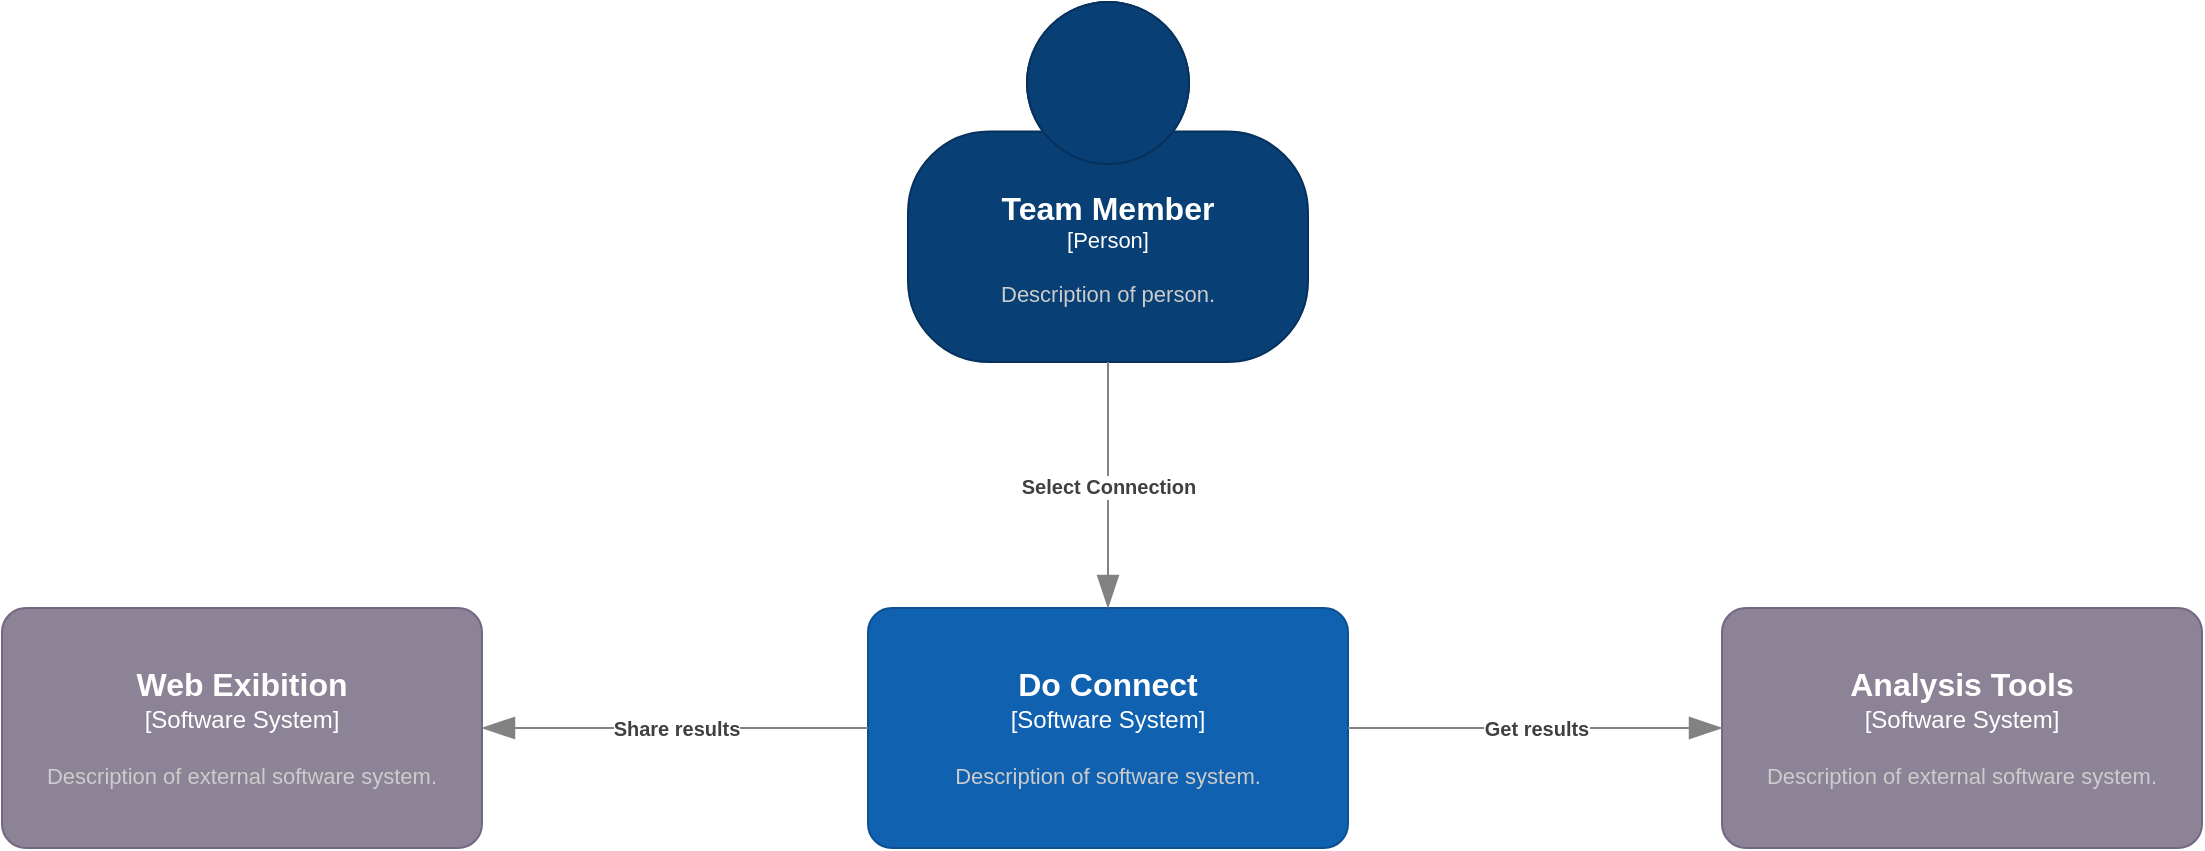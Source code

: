 <mxfile version="23.1.8" type="device" pages="4">
  <diagram id="xK6FnWCGze38l-6jPTCj" name="C1">
    <mxGraphModel dx="1026" dy="684" grid="0" gridSize="10" guides="1" tooltips="1" connect="1" arrows="1" fold="1" page="1" pageScale="1" pageWidth="1654" pageHeight="1169" math="0" shadow="0">
      <root>
        <mxCell id="0" />
        <mxCell id="1" parent="0" />
        <object placeholders="1" c4Name="Do Connect" c4Type="Software System" c4Description="Description of software system." label="&lt;font style=&quot;font-size: 16px&quot;&gt;&lt;b&gt;%c4Name%&lt;/b&gt;&lt;/font&gt;&lt;div&gt;[%c4Type%]&lt;/div&gt;&lt;br&gt;&lt;div&gt;&lt;font style=&quot;font-size: 11px&quot;&gt;&lt;font color=&quot;#cccccc&quot;&gt;%c4Description%&lt;/font&gt;&lt;/div&gt;" id="9no9KNpxT7wW_Sz0t6I9-1">
          <mxCell style="rounded=1;whiteSpace=wrap;html=1;labelBackgroundColor=none;fillColor=#1061B0;fontColor=#ffffff;align=center;arcSize=10;strokeColor=#0D5091;metaEdit=1;resizable=0;points=[[0.25,0,0],[0.5,0,0],[0.75,0,0],[1,0.25,0],[1,0.5,0],[1,0.75,0],[0.75,1,0],[0.5,1,0],[0.25,1,0],[0,0.75,0],[0,0.5,0],[0,0.25,0]];" parent="1" vertex="1">
            <mxGeometry x="677" y="585" width="240" height="120" as="geometry" />
          </mxCell>
        </object>
        <object placeholders="1" c4Name="Analysis Tools" c4Type="Software System" c4Description="Description of external software system." label="&lt;font style=&quot;font-size: 16px&quot;&gt;&lt;b&gt;%c4Name%&lt;/b&gt;&lt;/font&gt;&lt;div&gt;[%c4Type%]&lt;/div&gt;&lt;br&gt;&lt;div&gt;&lt;font style=&quot;font-size: 11px&quot;&gt;&lt;font color=&quot;#cccccc&quot;&gt;%c4Description%&lt;/font&gt;&lt;/div&gt;" id="9no9KNpxT7wW_Sz0t6I9-2">
          <mxCell style="rounded=1;whiteSpace=wrap;html=1;labelBackgroundColor=none;fillColor=#8C8496;fontColor=#ffffff;align=center;arcSize=10;strokeColor=#736782;metaEdit=1;resizable=0;points=[[0.25,0,0],[0.5,0,0],[0.75,0,0],[1,0.25,0],[1,0.5,0],[1,0.75,0],[0.75,1,0],[0.5,1,0],[0.25,1,0],[0,0.75,0],[0,0.5,0],[0,0.25,0]];" parent="1" vertex="1">
            <mxGeometry x="1104" y="585" width="240" height="120" as="geometry" />
          </mxCell>
        </object>
        <object placeholders="1" c4Name="Web Exibition" c4Type="Software System" c4Description="Description of external software system." label="&lt;font style=&quot;font-size: 16px&quot;&gt;&lt;b&gt;%c4Name%&lt;/b&gt;&lt;/font&gt;&lt;div&gt;[%c4Type%]&lt;/div&gt;&lt;br&gt;&lt;div&gt;&lt;font style=&quot;font-size: 11px&quot;&gt;&lt;font color=&quot;#cccccc&quot;&gt;%c4Description%&lt;/font&gt;&lt;/div&gt;" id="9no9KNpxT7wW_Sz0t6I9-3">
          <mxCell style="rounded=1;whiteSpace=wrap;html=1;labelBackgroundColor=none;fillColor=#8C8496;fontColor=#ffffff;align=center;arcSize=10;strokeColor=#736782;metaEdit=1;resizable=0;points=[[0.25,0,0],[0.5,0,0],[0.75,0,0],[1,0.25,0],[1,0.5,0],[1,0.75,0],[0.75,1,0],[0.5,1,0],[0.25,1,0],[0,0.75,0],[0,0.5,0],[0,0.25,0]];" parent="1" vertex="1">
            <mxGeometry x="244" y="585" width="240" height="120" as="geometry" />
          </mxCell>
        </object>
        <object placeholders="1" c4Type="Relationship" c4Description="Share results" label="&lt;div style=&quot;text-align: left&quot;&gt;&lt;div style=&quot;text-align: center&quot;&gt;&lt;b&gt;%c4Description%&lt;/b&gt;&lt;/div&gt;" id="9no9KNpxT7wW_Sz0t6I9-4">
          <mxCell style="endArrow=blockThin;html=1;fontSize=10;fontColor=#404040;strokeWidth=1;endFill=1;strokeColor=#828282;elbow=vertical;metaEdit=1;endSize=14;startSize=14;jumpStyle=arc;jumpSize=16;rounded=0;edgeStyle=orthogonalEdgeStyle;exitX=0;exitY=0.5;exitDx=0;exitDy=0;exitPerimeter=0;" parent="1" source="9no9KNpxT7wW_Sz0t6I9-1" target="9no9KNpxT7wW_Sz0t6I9-3" edge="1">
            <mxGeometry x="0.002" width="240" relative="1" as="geometry">
              <mxPoint x="484.0" y="800" as="sourcePoint" />
              <mxPoint x="677" y="800" as="targetPoint" />
              <mxPoint as="offset" />
            </mxGeometry>
          </mxCell>
        </object>
        <object placeholders="1" c4Type="Relationship" c4Description="Get results" label="&lt;div style=&quot;text-align: left&quot;&gt;&lt;div style=&quot;text-align: center&quot;&gt;&lt;b&gt;%c4Description%&lt;/b&gt;&lt;/div&gt;" id="9no9KNpxT7wW_Sz0t6I9-6">
          <mxCell style="endArrow=blockThin;html=1;fontSize=10;fontColor=#404040;strokeWidth=1;endFill=1;strokeColor=#828282;elbow=vertical;metaEdit=1;endSize=14;startSize=14;jumpStyle=arc;jumpSize=16;rounded=0;edgeStyle=orthogonalEdgeStyle;exitX=1;exitY=0.5;exitDx=0;exitDy=0;exitPerimeter=0;entryX=0;entryY=0.5;entryDx=0;entryDy=0;entryPerimeter=0;" parent="1" source="9no9KNpxT7wW_Sz0t6I9-1" target="9no9KNpxT7wW_Sz0t6I9-2" edge="1">
            <mxGeometry x="0.002" width="240" relative="1" as="geometry">
              <mxPoint x="687" y="655" as="sourcePoint" />
              <mxPoint x="494" y="655" as="targetPoint" />
              <mxPoint as="offset" />
            </mxGeometry>
          </mxCell>
        </object>
        <object placeholders="1" c4Name="Team Member" c4Type="Person" c4Description="Description of person." label="&lt;font style=&quot;font-size: 16px&quot;&gt;&lt;b&gt;%c4Name%&lt;/b&gt;&lt;/font&gt;&lt;div&gt;[%c4Type%]&lt;/div&gt;&lt;br&gt;&lt;div&gt;&lt;font style=&quot;font-size: 11px&quot;&gt;&lt;font color=&quot;#cccccc&quot;&gt;%c4Description%&lt;/font&gt;&lt;/div&gt;" id="Ev_lB8Vq3iKS3HDhRlYs-1">
          <mxCell style="html=1;fontSize=11;dashed=0;whiteSpace=wrap;fillColor=#083F75;strokeColor=#06315C;fontColor=#ffffff;shape=mxgraph.c4.person2;align=center;metaEdit=1;points=[[0.5,0,0],[1,0.5,0],[1,0.75,0],[0.75,1,0],[0.5,1,0],[0.25,1,0],[0,0.75,0],[0,0.5,0]];resizable=0;" parent="1" vertex="1">
            <mxGeometry x="697" y="282" width="200" height="180" as="geometry" />
          </mxCell>
        </object>
        <object placeholders="1" c4Type="Relationship" c4Description="Select Connection" label="&lt;div style=&quot;text-align: left&quot;&gt;&lt;div style=&quot;text-align: center&quot;&gt;&lt;b&gt;%c4Description%&lt;/b&gt;&lt;/div&gt;" id="Ev_lB8Vq3iKS3HDhRlYs-2">
          <mxCell style="endArrow=blockThin;html=1;fontSize=10;fontColor=#404040;strokeWidth=1;endFill=1;strokeColor=#828282;elbow=vertical;metaEdit=1;endSize=14;startSize=14;jumpStyle=arc;jumpSize=16;rounded=0;edgeStyle=orthogonalEdgeStyle;exitX=0.5;exitY=1;exitDx=0;exitDy=0;exitPerimeter=0;entryX=0.5;entryY=0;entryDx=0;entryDy=0;entryPerimeter=0;" parent="1" source="Ev_lB8Vq3iKS3HDhRlYs-1" target="9no9KNpxT7wW_Sz0t6I9-1" edge="1">
            <mxGeometry x="0.012" y="-1" width="240" relative="1" as="geometry">
              <mxPoint x="753" y="915" as="sourcePoint" />
              <mxPoint x="799" y="590" as="targetPoint" />
              <mxPoint x="1" as="offset" />
            </mxGeometry>
          </mxCell>
        </object>
      </root>
    </mxGraphModel>
  </diagram>
  <diagram name="C2" id="AEFDmmJtO9txZVtvz9S8">
    <mxGraphModel dx="804" dy="691" grid="0" gridSize="10" guides="1" tooltips="1" connect="1" arrows="1" fold="1" page="1" pageScale="1" pageWidth="1654" pageHeight="1169" math="0" shadow="0">
      <root>
        <mxCell id="0" />
        <mxCell id="1" parent="0" />
        <mxCell id="TCZieUP6rt_edrCf-4vd-1" value="&lt;h1&gt;Do Connect C2&lt;/h1&gt;" style="text;html=1;strokeColor=none;fillColor=none;spacing=5;spacingTop=-20;whiteSpace=wrap;overflow=hidden;rounded=0;" parent="1" vertex="1">
          <mxGeometry x="14" y="13" width="233" height="45" as="geometry" />
        </mxCell>
        <object placeholders="1" c4Name="Integrator" c4Type="API System" c4Description="API responsável por conectar e baixar os arquivos necessários, indepedente do tipo" label="&lt;font style=&quot;font-size: 16px&quot;&gt;&lt;b&gt;%c4Name%&lt;/b&gt;&lt;/font&gt;&lt;div&gt;[%c4Type%]&lt;/div&gt;&lt;br&gt;&lt;div&gt;&lt;font style=&quot;font-size: 11px&quot;&gt;&lt;font color=&quot;#cccccc&quot;&gt;%c4Description%&lt;/font&gt;&lt;/div&gt;" id="TCZieUP6rt_edrCf-4vd-3">
          <mxCell style="rounded=1;whiteSpace=wrap;html=1;labelBackgroundColor=none;fillColor=#1061B0;fontColor=#ffffff;align=center;arcSize=10;strokeColor=#0D5091;metaEdit=1;resizable=0;points=[[0.25,0,0],[0.5,0,0],[0.75,0,0],[1,0.25,0],[1,0.5,0],[1,0.75,0],[0.75,1,0],[0.5,1,0],[0.25,1,0],[0,0.75,0],[0,0.5,0],[0,0.25,0]];" parent="1" vertex="1">
            <mxGeometry x="983" y="472" width="240" height="120" as="geometry" />
          </mxCell>
        </object>
        <object placeholders="1" c4Name="Processor" c4Type="Software System" c4Description="Sistema responsável por processar as informações recebidas, fazer os filtros necessários dentre outros tratamentos, e fazer o envio para o exibidor" label="&lt;font style=&quot;font-size: 16px&quot;&gt;&lt;b&gt;%c4Name%&lt;/b&gt;&lt;/font&gt;&lt;div&gt;[%c4Type%]&lt;/div&gt;&lt;br&gt;&lt;div&gt;&lt;font style=&quot;font-size: 11px&quot;&gt;&lt;font color=&quot;#cccccc&quot;&gt;%c4Description%&lt;/font&gt;&lt;/div&gt;" id="TCZieUP6rt_edrCf-4vd-4">
          <mxCell style="rounded=1;whiteSpace=wrap;html=1;labelBackgroundColor=none;fillColor=#1061B0;fontColor=#ffffff;align=center;arcSize=10;strokeColor=#0D5091;metaEdit=1;resizable=0;points=[[0.25,0,0],[0.5,0,0],[0.75,0,0],[1,0.25,0],[1,0.5,0],[1,0.75,0],[0.75,1,0],[0.5,1,0],[0.25,1,0],[0,0.75,0],[0,0.5,0],[0,0.25,0]];" parent="1" vertex="1">
            <mxGeometry x="621" y="342" width="240" height="120" as="geometry" />
          </mxCell>
        </object>
        <object placeholders="1" c4Type="Relationship" c4Technology="JSON/HTTP" c4Description="Makes API calls" label="&lt;div style=&quot;text-align: left&quot;&gt;&lt;div style=&quot;text-align: center&quot;&gt;&lt;b&gt;%c4Description%&lt;/b&gt;&lt;/div&gt;&lt;div style=&quot;text-align: center&quot;&gt;[%c4Technology%]&lt;/div&gt;&lt;/div&gt;" id="TCZieUP6rt_edrCf-4vd-5">
          <mxCell style="endArrow=blockThin;html=1;fontSize=10;fontColor=#404040;strokeWidth=1;endFill=1;strokeColor=#828282;elbow=vertical;metaEdit=1;endSize=14;startSize=14;jumpStyle=arc;jumpSize=16;rounded=0;edgeStyle=orthogonalEdgeStyle;exitX=0;exitY=0.25;exitDx=0;exitDy=0;exitPerimeter=0;entryX=1;entryY=0.5;entryDx=0;entryDy=0;entryPerimeter=0;" parent="1" source="TCZieUP6rt_edrCf-4vd-3" target="TCZieUP6rt_edrCf-4vd-4" edge="1">
            <mxGeometry x="0.003" width="240" relative="1" as="geometry">
              <mxPoint x="964" y="602" as="sourcePoint" />
              <mxPoint x="843" y="776" as="targetPoint" />
              <mxPoint as="offset" />
            </mxGeometry>
          </mxCell>
        </object>
        <object placeholders="1" c4Name="Analysis Tools" c4Type="Software System" c4Description="" label="&lt;font style=&quot;font-size: 16px&quot;&gt;&lt;b&gt;%c4Name%&lt;/b&gt;&lt;/font&gt;&lt;div&gt;[%c4Type%]&lt;/div&gt;&lt;br&gt;&lt;div&gt;&lt;font style=&quot;font-size: 11px&quot;&gt;&lt;font color=&quot;#cccccc&quot;&gt;%c4Description%&lt;/font&gt;&lt;/div&gt;" id="TCZieUP6rt_edrCf-4vd-6">
          <mxCell style="rounded=1;whiteSpace=wrap;html=1;labelBackgroundColor=none;fillColor=#8C8496;fontColor=#ffffff;align=center;arcSize=10;strokeColor=#736782;metaEdit=1;resizable=0;points=[[0.25,0,0],[0.5,0,0],[0.75,0,0],[1,0.25,0],[1,0.5,0],[1,0.75,0],[0.75,1,0],[0.5,1,0],[0.25,1,0],[0,0.75,0],[0,0.5,0],[0,0.25,0]];" parent="1" vertex="1">
            <mxGeometry x="1407" y="472" width="240" height="120" as="geometry" />
          </mxCell>
        </object>
        <object placeholders="1" c4Type="Relationship" c4Technology="JSON/SARIF/YAML/HTTPS" c4Description="Get Tools Results" label="&lt;div style=&quot;text-align: left&quot;&gt;&lt;div style=&quot;text-align: center&quot;&gt;&lt;b&gt;%c4Description%&lt;/b&gt;&lt;/div&gt;&lt;div style=&quot;text-align: center&quot;&gt;[%c4Technology%]&lt;/div&gt;&lt;/div&gt;" id="TCZieUP6rt_edrCf-4vd-7">
          <mxCell style="endArrow=blockThin;html=1;fontSize=10;fontColor=#404040;strokeWidth=1;endFill=1;strokeColor=#828282;elbow=vertical;metaEdit=1;endSize=14;startSize=14;jumpStyle=arc;jumpSize=16;rounded=0;edgeStyle=orthogonalEdgeStyle;exitX=1;exitY=0.5;exitDx=0;exitDy=0;exitPerimeter=0;entryX=0;entryY=0.5;entryDx=0;entryDy=0;entryPerimeter=0;" parent="1" source="TCZieUP6rt_edrCf-4vd-3" target="TCZieUP6rt_edrCf-4vd-6" edge="1">
            <mxGeometry width="240" relative="1" as="geometry">
              <mxPoint x="1227" y="739" as="sourcePoint" />
              <mxPoint x="1467" y="739" as="targetPoint" />
              <mxPoint as="offset" />
            </mxGeometry>
          </mxCell>
        </object>
        <object placeholders="1" c4Name="Web Data Exibition" c4Type="Web" c4Description="A intenção é que possa ser exibido em qualquer sistema, desde sistemas de gerenciamento de equipes até sistemas de monitoramento e issues." label="&lt;font style=&quot;font-size: 16px&quot;&gt;&lt;b&gt;%c4Name%&lt;/b&gt;&lt;/font&gt;&lt;div&gt;[%c4Type%]&lt;/div&gt;&lt;br&gt;&lt;div&gt;&lt;font style=&quot;font-size: 11px&quot;&gt;&lt;font color=&quot;#cccccc&quot;&gt;%c4Description%&lt;/font&gt;&lt;/div&gt;" id="TCZieUP6rt_edrCf-4vd-9">
          <mxCell style="rounded=1;whiteSpace=wrap;html=1;labelBackgroundColor=none;fillColor=#8C8496;fontColor=#ffffff;align=center;arcSize=10;strokeColor=#736782;metaEdit=1;resizable=0;points=[[0.25,0,0],[0.5,0,0],[0.75,0,0],[1,0.25,0],[1,0.5,0],[1,0.75,0],[0.75,1,0],[0.5,1,0],[0.25,1,0],[0,0.75,0],[0,0.5,0],[0,0.25,0]];" parent="1" vertex="1">
            <mxGeometry x="621" y="94" width="240" height="120" as="geometry" />
          </mxCell>
        </object>
        <object placeholders="1" c4Type="Relationship" c4Technology="JSON/HTTP" c4Description="Delivery API results" label="&lt;div style=&quot;text-align: left&quot;&gt;&lt;div style=&quot;text-align: center&quot;&gt;&lt;b&gt;%c4Description%&lt;/b&gt;&lt;/div&gt;&lt;div style=&quot;text-align: center&quot;&gt;[%c4Technology%]&lt;/div&gt;&lt;/div&gt;" id="TCZieUP6rt_edrCf-4vd-10">
          <mxCell style="endArrow=blockThin;html=1;fontSize=10;fontColor=#404040;strokeWidth=1;endFill=1;strokeColor=#828282;elbow=vertical;metaEdit=1;endSize=14;startSize=14;jumpStyle=arc;jumpSize=16;rounded=0;edgeStyle=orthogonalEdgeStyle;exitX=0.5;exitY=0;exitDx=0;exitDy=0;exitPerimeter=0;entryX=0.5;entryY=1;entryDx=0;entryDy=0;entryPerimeter=0;" parent="1" source="TCZieUP6rt_edrCf-4vd-4" target="TCZieUP6rt_edrCf-4vd-9" edge="1">
            <mxGeometry x="0.003" width="240" relative="1" as="geometry">
              <mxPoint x="599" y="641.62" as="sourcePoint" />
              <mxPoint x="429" y="642" as="targetPoint" />
              <mxPoint as="offset" />
            </mxGeometry>
          </mxCell>
        </object>
        <object placeholders="1" c4Name="DoConnect" c4Type="SystemScopeBoundary" c4Application="Software System" label="&lt;font style=&quot;font-size: 16px&quot;&gt;&lt;b&gt;&lt;div style=&quot;text-align: left&quot;&gt;%c4Name%&lt;/div&gt;&lt;/b&gt;&lt;/font&gt;&lt;div style=&quot;text-align: left&quot;&gt;[%c4Application%]&lt;/div&gt;" id="CesPoIZPcPrjLb86fZ6i-1">
          <mxCell style="rounded=1;fontSize=11;whiteSpace=wrap;html=1;dashed=1;arcSize=20;fillColor=none;strokeColor=#666666;fontColor=#333333;labelBackgroundColor=none;align=left;verticalAlign=bottom;labelBorderColor=none;spacingTop=0;spacing=10;dashPattern=8 4;metaEdit=1;rotatable=0;perimeter=rectanglePerimeter;noLabel=0;labelPadding=0;allowArrows=0;connectable=0;expand=0;recursiveResize=0;editable=1;pointerEvents=0;absoluteArcSize=1;points=[[0.25,0,0],[0.5,0,0],[0.75,0,0],[1,0.25,0],[1,0.5,0],[1,0.75,0],[0.75,1,0],[0.5,1,0],[0.25,1,0],[0,0.75,0],[0,0.5,0],[0,0.25,0]];" parent="1" vertex="1">
            <mxGeometry x="223" y="319" width="1076" height="665" as="geometry" />
          </mxCell>
        </object>
        <object placeholders="1" c4Type="API DB" c4Container="Container" c4Technology="PostgreSQL" c4Description="DB" label="&lt;font style=&quot;font-size: 16px&quot;&gt;&lt;b&gt;%c4Type%&lt;/b&gt;&lt;/font&gt;&lt;div&gt;[%c4Container%:&amp;nbsp;%c4Technology%]&lt;/div&gt;&lt;br&gt;&lt;div&gt;&lt;font style=&quot;font-size: 11px&quot;&gt;&lt;font color=&quot;#E6E6E6&quot;&gt;%c4Description%&lt;/font&gt;&lt;/div&gt;" id="VmUNyShTDc4m9QwEpAab-1">
          <mxCell style="shape=cylinder3;size=15;whiteSpace=wrap;html=1;boundedLbl=1;rounded=0;labelBackgroundColor=none;fillColor=#23A2D9;fontSize=12;fontColor=#ffffff;align=center;strokeColor=#0E7DAD;metaEdit=1;points=[[0.5,0,0],[1,0.25,0],[1,0.5,0],[1,0.75,0],[0.5,1,0],[0,0.75,0],[0,0.5,0],[0,0.25,0]];resizable=0;" parent="1" vertex="1">
            <mxGeometry x="983" y="644" width="240" height="120" as="geometry" />
          </mxCell>
        </object>
        <object placeholders="1" c4Type="Relationship" id="VmUNyShTDc4m9QwEpAab-3">
          <mxCell style="endArrow=blockThin;html=1;fontSize=10;fontColor=#404040;strokeWidth=1;endFill=1;strokeColor=#828282;elbow=vertical;metaEdit=1;endSize=14;startSize=14;jumpStyle=arc;jumpSize=16;rounded=0;edgeStyle=orthogonalEdgeStyle;exitX=0.5;exitY=1;exitDx=0;exitDy=0;exitPerimeter=0;entryX=0.5;entryY=0;entryDx=0;entryDy=0;entryPerimeter=0;" parent="1" source="TCZieUP6rt_edrCf-4vd-3" target="VmUNyShTDc4m9QwEpAab-1" edge="1">
            <mxGeometry width="240" relative="1" as="geometry">
              <mxPoint x="647" y="842" as="sourcePoint" />
              <mxPoint x="887" y="842" as="targetPoint" />
            </mxGeometry>
          </mxCell>
        </object>
        <object placeholders="1" c4Name="Connect Select Back-end" c4Type="Software System" c4Description="Sistema responsável por entregar ao front-end as opções de escolha das conexões de ferramentas e exibições e salvar as escolhas." label="&lt;font style=&quot;font-size: 16px&quot;&gt;&lt;b&gt;%c4Name%&lt;/b&gt;&lt;/font&gt;&lt;div&gt;[%c4Type%]&lt;/div&gt;&lt;br&gt;&lt;div&gt;&lt;font style=&quot;font-size: 11px&quot;&gt;&lt;font color=&quot;#cccccc&quot;&gt;%c4Description%&lt;/font&gt;&lt;/div&gt;" id="X_Krc3GLfLbdJG_TeyL8-1">
          <mxCell style="rounded=1;whiteSpace=wrap;html=1;labelBackgroundColor=none;fillColor=#1061B0;fontColor=#ffffff;align=center;arcSize=10;strokeColor=#0D5091;metaEdit=1;resizable=0;points=[[0.25,0,0],[0.5,0,0],[0.75,0,0],[1,0.25,0],[1,0.5,0],[1,0.75,0],[0.75,1,0],[0.5,1,0],[0.25,1,0],[0,0.75,0],[0,0.5,0],[0,0.25,0]];" parent="1" vertex="1">
            <mxGeometry x="621" y="609" width="240" height="120" as="geometry" />
          </mxCell>
        </object>
        <object placeholders="1" c4Type="Coonnect DB" c4Container="Container" c4Technology="SQL" c4Description="Banco de dados destinado à armazenar qualquer tipo de conexão, previamente selecionadas e as selecionadas por cada emrpesa" label="&lt;font style=&quot;font-size: 16px&quot;&gt;&lt;b&gt;%c4Type%&lt;/b&gt;&lt;/font&gt;&lt;div&gt;[%c4Container%:&amp;nbsp;%c4Technology%]&lt;/div&gt;&lt;br&gt;&lt;div&gt;&lt;font style=&quot;font-size: 11px&quot;&gt;&lt;font color=&quot;#E6E6E6&quot;&gt;%c4Description%&lt;/font&gt;&lt;/div&gt;" id="X_Krc3GLfLbdJG_TeyL8-3">
          <mxCell style="shape=cylinder3;size=15;whiteSpace=wrap;html=1;boundedLbl=1;rounded=0;labelBackgroundColor=none;fillColor=#23A2D9;fontSize=12;fontColor=#ffffff;align=center;strokeColor=#0E7DAD;metaEdit=1;points=[[0.5,0,0],[1,0.25,0],[1,0.5,0],[1,0.75,0],[0.5,1,0],[0,0.75,0],[0,0.5,0],[0,0.25,0]];resizable=0;" parent="1" vertex="1">
            <mxGeometry x="621" y="823" width="240" height="120" as="geometry" />
          </mxCell>
        </object>
        <object placeholders="1" c4Type="Relationship" id="X_Krc3GLfLbdJG_TeyL8-4">
          <mxCell style="endArrow=blockThin;html=1;fontSize=10;fontColor=#404040;strokeWidth=1;endFill=1;strokeColor=#828282;elbow=vertical;metaEdit=1;endSize=14;startSize=14;jumpStyle=arc;jumpSize=16;rounded=0;edgeStyle=orthogonalEdgeStyle;exitX=0.5;exitY=1;exitDx=0;exitDy=0;exitPerimeter=0;" parent="1" source="X_Krc3GLfLbdJG_TeyL8-1" target="X_Krc3GLfLbdJG_TeyL8-3" edge="1">
            <mxGeometry width="240" relative="1" as="geometry">
              <mxPoint x="1463" y="955" as="sourcePoint" />
              <mxPoint x="1703" y="955" as="targetPoint" />
            </mxGeometry>
          </mxCell>
        </object>
        <mxCell id="X_Krc3GLfLbdJG_TeyL8-5" value="" style="image;aspect=fixed;html=1;points=[];align=center;fontSize=12;image=img/lib/azure2/other/Dashboard_Hub.svg;" parent="1" vertex="1">
          <mxGeometry x="827" y="63" width="68" height="52" as="geometry" />
        </mxCell>
        <object placeholders="1" c4Name="Connect Select Front-end" c4Type="Software System" c4Description="Front end responsável por exibir o formulário de seleção da conexão com a ferramenta de analise e o formulário da escolha de onde entregar do resultado." label="&lt;font style=&quot;font-size: 16px&quot;&gt;&lt;b&gt;%c4Name%&lt;/b&gt;&lt;/font&gt;&lt;div&gt;[%c4Type%]&lt;/div&gt;&lt;br&gt;&lt;div&gt;&lt;font style=&quot;font-size: 11px&quot;&gt;&lt;font color=&quot;#cccccc&quot;&gt;%c4Description%&lt;/font&gt;&lt;/div&gt;" id="X_Krc3GLfLbdJG_TeyL8-10">
          <mxCell style="rounded=1;whiteSpace=wrap;html=1;labelBackgroundColor=none;fillColor=#1061B0;fontColor=#ffffff;align=center;arcSize=10;strokeColor=#0D5091;metaEdit=1;resizable=0;points=[[0.25,0,0],[0.5,0,0],[0.75,0,0],[1,0.25,0],[1,0.5,0],[1,0.75,0],[0.75,1,0],[0.5,1,0],[0.25,1,0],[0,0.75,0],[0,0.5,0],[0,0.25,0]];" parent="1" vertex="1">
            <mxGeometry x="255" y="609" width="240" height="120" as="geometry" />
          </mxCell>
        </object>
        <object placeholders="1" c4Type="Relationship" c4Technology="JSON/HTTP" c4Description="Delivery API results" label="&lt;div style=&quot;text-align: left&quot;&gt;&lt;div style=&quot;text-align: center&quot;&gt;&lt;b&gt;%c4Description%&lt;/b&gt;&lt;/div&gt;&lt;div style=&quot;text-align: center&quot;&gt;[%c4Technology%]&lt;/div&gt;&lt;/div&gt;" id="X_Krc3GLfLbdJG_TeyL8-12">
          <mxCell style="endArrow=blockThin;html=1;fontSize=10;fontColor=#404040;strokeWidth=1;endFill=1;strokeColor=#828282;elbow=vertical;metaEdit=1;endSize=14;startSize=14;jumpStyle=arc;jumpSize=16;rounded=0;edgeStyle=orthogonalEdgeStyle;exitX=1;exitY=0.5;exitDx=0;exitDy=0;exitPerimeter=0;entryX=0;entryY=0.5;entryDx=0;entryDy=0;entryPerimeter=0;" parent="1" source="X_Krc3GLfLbdJG_TeyL8-10" target="X_Krc3GLfLbdJG_TeyL8-1" edge="1">
            <mxGeometry x="0.003" width="240" relative="1" as="geometry">
              <mxPoint x="490" y="1044" as="sourcePoint" />
              <mxPoint x="311" y="1042" as="targetPoint" />
              <mxPoint as="offset" />
            </mxGeometry>
          </mxCell>
        </object>
        <object placeholders="1" c4Type="Relationship" c4Technology="JSON/HTTP" c4Description="Get Connect List" label="&lt;div style=&quot;text-align: left&quot;&gt;&lt;div style=&quot;text-align: center&quot;&gt;&lt;b&gt;%c4Description%&lt;/b&gt;&lt;/div&gt;&lt;div style=&quot;text-align: center&quot;&gt;[%c4Technology%]&lt;/div&gt;&lt;/div&gt;" id="d4oHRKCZbx0MYzzM4STY-1">
          <mxCell style="endArrow=blockThin;html=1;fontSize=10;fontColor=#404040;strokeWidth=1;endFill=1;strokeColor=#828282;elbow=vertical;metaEdit=1;endSize=14;startSize=14;jumpStyle=arc;jumpSize=16;rounded=0;edgeStyle=orthogonalEdgeStyle;exitX=0;exitY=0.75;exitDx=0;exitDy=0;exitPerimeter=0;entryX=1;entryY=0.5;entryDx=0;entryDy=0;entryPerimeter=0;" parent="1" source="TCZieUP6rt_edrCf-4vd-3" target="X_Krc3GLfLbdJG_TeyL8-3" edge="1">
            <mxGeometry width="240" relative="1" as="geometry">
              <mxPoint x="856" y="811" as="sourcePoint" />
              <mxPoint x="1096" y="811" as="targetPoint" />
            </mxGeometry>
          </mxCell>
        </object>
        <object placeholders="1" c4Name="Team member" c4Type="Person" c4Description="Description of person." label="&lt;font style=&quot;font-size: 16px&quot;&gt;&lt;b&gt;%c4Name%&lt;/b&gt;&lt;/font&gt;&lt;div&gt;[%c4Type%]&lt;/div&gt;&lt;br&gt;&lt;div&gt;&lt;font style=&quot;font-size: 11px&quot;&gt;&lt;font color=&quot;#cccccc&quot;&gt;%c4Description%&lt;/font&gt;&lt;/div&gt;" id="d4oHRKCZbx0MYzzM4STY-2">
          <mxCell style="html=1;fontSize=11;dashed=0;whiteSpace=wrap;fillColor=#083F75;strokeColor=#06315C;fontColor=#ffffff;shape=mxgraph.c4.person2;align=center;metaEdit=1;points=[[0.5,0,0],[1,0.5,0],[1,0.75,0],[0.75,1,0],[0.5,1,0],[0.25,1,0],[0,0.75,0],[0,0.5,0]];resizable=0;" parent="1" vertex="1">
            <mxGeometry x="9" y="388" width="200" height="180" as="geometry" />
          </mxCell>
        </object>
        <object placeholders="1" c4Type="Relationship" c4Description="Select Connection" label="&lt;div style=&quot;text-align: left&quot;&gt;&lt;div style=&quot;text-align: center&quot;&gt;&lt;b&gt;%c4Description%&lt;/b&gt;&lt;/div&gt;" id="d4oHRKCZbx0MYzzM4STY-3">
          <mxCell style="endArrow=blockThin;html=1;fontSize=10;fontColor=#404040;strokeWidth=1;endFill=1;strokeColor=#828282;elbow=vertical;metaEdit=1;endSize=14;startSize=14;jumpStyle=arc;jumpSize=16;rounded=0;edgeStyle=orthogonalEdgeStyle;exitX=0.5;exitY=1;exitDx=0;exitDy=0;exitPerimeter=0;entryX=0;entryY=0.5;entryDx=0;entryDy=0;entryPerimeter=0;" parent="1" source="d4oHRKCZbx0MYzzM4STY-2" target="X_Krc3GLfLbdJG_TeyL8-10" edge="1">
            <mxGeometry x="-0.413" width="240" relative="1" as="geometry">
              <mxPoint x="254" y="1077" as="sourcePoint" />
              <mxPoint x="494" y="1077" as="targetPoint" />
              <mxPoint y="-1" as="offset" />
            </mxGeometry>
          </mxCell>
        </object>
        <mxCell id="kFg_zw4IBqBXUP3YxIXu-2" value="" style="image;aspect=fixed;html=1;points=[];align=center;fontSize=12;image=img/lib/azure2/other/Template_Specs.svg;" parent="1" vertex="1">
          <mxGeometry x="479" y="559" width="57.0" height="68" as="geometry" />
        </mxCell>
        <mxCell id="jhgIzCzKRmpz8qi-Hqte-1" value="" style="shape=image;html=1;verticalAlign=top;verticalLabelPosition=bottom;labelBackgroundColor=#ffffff;imageAspect=0;aspect=fixed;image=https://cdn4.iconfinder.com/data/icons/ionicons/512/icon-social-github-128.png" parent="1" vertex="1">
          <mxGeometry x="649" y="578" width="26" height="26" as="geometry" />
        </mxCell>
        <mxCell id="jhgIzCzKRmpz8qi-Hqte-3" value="&lt;h1 style=&quot;font-size: 12px;&quot;&gt;front-end&lt;/h1&gt;" style="text;html=1;strokeColor=none;fillColor=none;spacing=5;spacingTop=-20;whiteSpace=wrap;overflow=hidden;rounded=0;fontSize=12;" parent="1" vertex="1">
          <mxGeometry x="307.5" y="743.5" width="135" height="11" as="geometry" />
        </mxCell>
        <mxCell id="jhgIzCzKRmpz8qi-Hqte-4" value="" style="shape=image;html=1;verticalAlign=top;verticalLabelPosition=bottom;labelBackgroundColor=#ffffff;imageAspect=0;aspect=fixed;image=https://cdn4.iconfinder.com/data/icons/ionicons/512/icon-social-github-128.png" parent="1" vertex="1">
          <mxGeometry x="279" y="734" width="30" height="30" as="geometry" />
        </mxCell>
        <mxCell id="jhgIzCzKRmpz8qi-Hqte-5" value="&lt;h1 style=&quot;font-size: 12px;&quot;&gt;doconnect-back-end&lt;/h1&gt;" style="text;html=1;strokeColor=none;fillColor=none;spacing=5;spacingTop=-20;whiteSpace=wrap;overflow=hidden;rounded=0;fontSize=12;" parent="1" vertex="1">
          <mxGeometry x="673.5" y="587.5" width="135" height="11" as="geometry" />
        </mxCell>
      </root>
    </mxGraphModel>
  </diagram>
  <diagram id="Tc2W2slTKTNsfKjxeNGc" name="C3 - Connect Select Front-end">
    <mxGraphModel dx="1769" dy="1026" grid="0" gridSize="10" guides="1" tooltips="1" connect="1" arrows="1" fold="1" page="1" pageScale="1" pageWidth="1654" pageHeight="1169" math="0" shadow="0">
      <root>
        <mxCell id="0" />
        <mxCell id="1" parent="0" />
        <object placeholders="1" c4Name="Connect Select Front-end" c4Type="SystemScopeBoundary" c4Application="Software System" label="&lt;font style=&quot;font-size: 16px&quot;&gt;&lt;b&gt;&lt;div style=&quot;text-align: left&quot;&gt;%c4Name%&lt;/div&gt;&lt;/b&gt;&lt;/font&gt;&lt;div style=&quot;text-align: left&quot;&gt;[%c4Application%]&lt;/div&gt;" id="nEyKilg1-4rMfyze89I_-2">
          <mxCell style="rounded=1;fontSize=11;whiteSpace=wrap;html=1;dashed=1;arcSize=20;fillColor=none;strokeColor=#666666;fontColor=#333333;labelBackgroundColor=none;align=left;verticalAlign=bottom;labelBorderColor=none;spacingTop=0;spacing=10;dashPattern=8 4;metaEdit=1;rotatable=0;perimeter=rectanglePerimeter;noLabel=0;labelPadding=0;allowArrows=0;connectable=0;expand=0;recursiveResize=0;editable=1;pointerEvents=0;absoluteArcSize=1;points=[[0.25,0,0],[0.5,0,0],[0.75,0,0],[1,0.25,0],[1,0.5,0],[1,0.75,0],[0.75,1,0],[0.5,1,0],[0.25,1,0],[0,0.75,0],[0,0.5,0],[0,0.25,0]];" parent="1" vertex="1">
            <mxGeometry x="332" y="310" width="1152" height="567" as="geometry" />
          </mxCell>
        </object>
        <object placeholders="1" c4Type="dcdbmain" c4Container="Container" c4Technology="SQL Database" c4Description="Database designed to store any type of connection, previously selected and those selected by each company" label="&lt;font style=&quot;font-size: 16px&quot;&gt;&lt;b&gt;%c4Type%&lt;/b&gt;&lt;/font&gt;&lt;div&gt;[%c4Container%:&amp;nbsp;%c4Technology%]&lt;/div&gt;&lt;br&gt;&lt;div&gt;&lt;font style=&quot;font-size: 11px&quot;&gt;&lt;font color=&quot;#E6E6E6&quot;&gt;%c4Description%&lt;/font&gt;&lt;/div&gt;" id="RgnC1R6Q3i9GkL1dpL65-1">
          <mxCell style="shape=cylinder3;size=15;whiteSpace=wrap;html=1;boundedLbl=1;rounded=0;labelBackgroundColor=none;fillColor=#23A2D9;fontSize=12;fontColor=#ffffff;align=center;strokeColor=#0E7DAD;metaEdit=1;points=[[0.5,0,0],[1,0.25,0],[1,0.5,0],[1,0.75,0],[0.5,1,0],[0,0.75,0],[0,0.5,0],[0,0.25,0]];resizable=0;" parent="1" vertex="1">
            <mxGeometry x="1211" y="452" width="240" height="120" as="geometry" />
          </mxCell>
        </object>
        <object placeholders="1" c4Type="Relationship" c4Technology="e.g. JSON/HTTP" c4Description="e.g. Makes API calls" label="&lt;div style=&quot;text-align: left&quot;&gt;&lt;div style=&quot;text-align: center&quot;&gt;&lt;b&gt;%c4Description%&lt;/b&gt;&lt;/div&gt;&lt;div style=&quot;text-align: center&quot;&gt;[%c4Technology%]&lt;/div&gt;&lt;/div&gt;" id="RgnC1R6Q3i9GkL1dpL65-2">
          <mxCell style="endArrow=blockThin;html=1;fontSize=10;fontColor=#404040;strokeWidth=1;endFill=1;strokeColor=#828282;elbow=vertical;metaEdit=1;endSize=14;startSize=14;jumpStyle=arc;jumpSize=16;rounded=0;edgeStyle=orthogonalEdgeStyle;entryX=0;entryY=0.5;entryDx=0;entryDy=0;entryPerimeter=0;exitX=1;exitY=0.25;exitDx=0;exitDy=0;exitPerimeter=0;startArrow=blockThin;startFill=1;" parent="1" source="lWVizwqpLFBgqu7tDplt-1" target="lWVizwqpLFBgqu7tDplt-3" edge="1">
            <mxGeometry width="240" relative="1" as="geometry">
              <mxPoint x="574" y="709" as="sourcePoint" />
              <mxPoint x="843" y="438" as="targetPoint" />
            </mxGeometry>
          </mxCell>
        </object>
        <object placeholders="1" c4Type="Relationship" c4Technology="e.g. JSON/HTTP" c4Description="e.g. Makes API calls" label="&lt;div style=&quot;text-align: left&quot;&gt;&lt;div style=&quot;text-align: center&quot;&gt;&lt;b&gt;%c4Description%&lt;/b&gt;&lt;/div&gt;&lt;div style=&quot;text-align: center&quot;&gt;[%c4Technology%]&lt;/div&gt;&lt;/div&gt;" id="RgnC1R6Q3i9GkL1dpL65-3">
          <mxCell style="endArrow=blockThin;html=1;fontSize=10;fontColor=#404040;strokeWidth=1;endFill=1;strokeColor=#828282;elbow=vertical;metaEdit=1;endSize=14;startSize=14;jumpStyle=arc;jumpSize=16;rounded=0;edgeStyle=orthogonalEdgeStyle;exitX=1;exitY=0.75;exitDx=0;exitDy=0;exitPerimeter=0;entryX=0;entryY=0.5;entryDx=0;entryDy=0;entryPerimeter=0;startArrow=blockThin;startFill=1;" parent="1" source="lWVizwqpLFBgqu7tDplt-1" target="lWVizwqpLFBgqu7tDplt-4" edge="1">
            <mxGeometry width="240" relative="1" as="geometry">
              <mxPoint x="604" y="624" as="sourcePoint" />
              <mxPoint x="843" y="631" as="targetPoint" />
            </mxGeometry>
          </mxCell>
        </object>
        <object placeholders="1" c4Type="Relationship" c4Technology="HTTPS" c4Description="Get data" label="&lt;div style=&quot;text-align: left&quot;&gt;&lt;div style=&quot;text-align: center&quot;&gt;&lt;b&gt;%c4Description%&lt;/b&gt;&lt;/div&gt;&lt;div style=&quot;text-align: center&quot;&gt;[%c4Technology%]&lt;/div&gt;&lt;/div&gt;" id="KgfeIBKb9fnnfLKZywCb-1">
          <mxCell style="endArrow=blockThin;html=1;fontSize=10;fontColor=#404040;strokeWidth=1;endFill=1;strokeColor=#828282;elbow=vertical;metaEdit=1;endSize=14;startSize=14;jumpStyle=arc;jumpSize=16;rounded=0;edgeStyle=orthogonalEdgeStyle;exitX=1;exitY=0.5;exitDx=0;exitDy=0;exitPerimeter=0;entryX=0;entryY=0.25;entryDx=0;entryDy=0;entryPerimeter=0;startArrow=blockThin;startFill=1;" parent="1" source="lWVizwqpLFBgqu7tDplt-3" target="RgnC1R6Q3i9GkL1dpL65-1" edge="1">
            <mxGeometry width="240" relative="1" as="geometry">
              <mxPoint x="1082.28" y="449.76" as="sourcePoint" />
              <mxPoint x="1420" y="883" as="targetPoint" />
            </mxGeometry>
          </mxCell>
        </object>
        <object placeholders="1" c4Type="Relationship" c4Technology="HTTPS" c4Description="Get data" label="&lt;div style=&quot;text-align: left&quot;&gt;&lt;div style=&quot;text-align: center&quot;&gt;&lt;b&gt;%c4Description%&lt;/b&gt;&lt;/div&gt;&lt;div style=&quot;text-align: center&quot;&gt;[%c4Technology%]&lt;/div&gt;&lt;/div&gt;" id="KgfeIBKb9fnnfLKZywCb-2">
          <mxCell style="endArrow=blockThin;html=1;fontSize=10;fontColor=#404040;strokeWidth=1;endFill=1;strokeColor=#828282;elbow=vertical;metaEdit=1;endSize=14;startSize=14;jumpStyle=arc;jumpSize=16;rounded=0;edgeStyle=orthogonalEdgeStyle;exitX=1;exitY=0.5;exitDx=0;exitDy=0;exitPerimeter=0;entryX=0;entryY=0.75;entryDx=0;entryDy=0;entryPerimeter=0;startArrow=blockThin;startFill=1;" parent="1" source="lWVizwqpLFBgqu7tDplt-4" target="RgnC1R6Q3i9GkL1dpL65-1" edge="1">
            <mxGeometry x="0.003" width="240" relative="1" as="geometry">
              <mxPoint x="1083" y="631" as="sourcePoint" />
              <mxPoint x="1326" y="952" as="targetPoint" />
              <mxPoint as="offset" />
            </mxGeometry>
          </mxCell>
        </object>
        <mxCell id="SkPnI-kEGz7NKuKwwMcr-3" style="edgeStyle=orthogonalEdgeStyle;rounded=0;orthogonalLoop=1;jettySize=auto;html=1;endArrow=blockThin;fontSize=10;strokeColor=#828282;fontColor=#404040;strokeWidth=1;endFill=1;endSize=14;startSize=14;startArrow=blockThin;startFill=1;" parent="1" source="lWVizwqpLFBgqu7tDplt-1" target="SkPnI-kEGz7NKuKwwMcr-2" edge="1">
          <mxGeometry relative="1" as="geometry" />
        </mxCell>
        <object placeholders="1" c4Type="Connect Select Front-end" c4Container="Container" c4Technology="ASP.net" c4Description="Front end responsável por exibir o formulário de seleção da conexão com a ferramenta de analise e o formulário da escolha de onde entregar do resultado." label="&lt;font style=&quot;font-size: 16px&quot;&gt;&lt;b&gt;%c4Type%&lt;/b&gt;&lt;/font&gt;&lt;div&gt;[%c4Container%:&amp;nbsp;%c4Technology%]&lt;/div&gt;&lt;br&gt;&lt;div&gt;&lt;font style=&quot;font-size: 11px&quot;&gt;&lt;font color=&quot;#E6E6E6&quot;&gt;%c4Description%&lt;/font&gt;&lt;/div&gt;" id="lWVizwqpLFBgqu7tDplt-1">
          <mxCell style="shape=mxgraph.c4.webBrowserContainer2;whiteSpace=wrap;html=1;boundedLbl=1;rounded=0;labelBackgroundColor=none;strokeColor=#118ACD;fillColor=#23A2D9;strokeColor=#118ACD;strokeColor2=#0E7DAD;fontSize=12;fontColor=#ffffff;align=center;metaEdit=1;points=[[0.5,0,0],[1,0.25,0],[1,0.5,0],[1,0.75,0],[0.5,1,0],[0,0.75,0],[0,0.5,0],[0,0.25,0]];resizable=0;" parent="1" vertex="1">
            <mxGeometry x="372" y="447" width="240" height="160" as="geometry" />
          </mxCell>
        </object>
        <object placeholders="1" c4Name="Controller connecting to analysis tools" c4Type="Component" c4Technology="ASP.NET" c4Description="Responsibility for collecting connection information from analysis tools such as:&#xa;Sast: sonarqube, Horusec, Samgrep, Fortify, VeraCode, Chekmarkx, CodeQL&#xa;Dast: Owasp Zap, Nuclei, VeraCode, Nessus&#xa;SCA: Snyk, Dependecy-Ckeck, Dependabot" label="&lt;font style=&quot;font-size: 11px;&quot;&gt;&lt;b style=&quot;font-size: 11px;&quot;&gt;%c4Name%&lt;/b&gt;&lt;/font&gt;&lt;div style=&quot;font-size: 11px;&quot;&gt;[%c4Type%: %c4Technology%]&lt;/div&gt;&lt;br style=&quot;font-size: 11px;&quot;&gt;&lt;div style=&quot;font-size: 11px;&quot;&gt;&lt;font style=&quot;font-size: 11px&quot;&gt;%c4Description%&lt;/font&gt;&lt;/div&gt;" id="lWVizwqpLFBgqu7tDplt-3">
          <mxCell style="rounded=1;whiteSpace=wrap;html=1;labelBackgroundColor=none;fillColor=#63BEF2;fontColor=#ffffff;align=center;arcSize=6;strokeColor=#2086C9;metaEdit=1;resizable=0;points=[[0.25,0,0],[0.5,0,0],[0.75,0,0],[1,0.25,0],[1,0.5,0],[1,0.75,0],[0.75,1,0],[0.5,1,0],[0.25,1,0],[0,0.75,0],[0,0.5,0],[0,0.25,0]];fontSize=11;" parent="1" vertex="1">
            <mxGeometry x="820.5" y="345" width="240" height="120" as="geometry" />
          </mxCell>
        </object>
        <object placeholders="1" c4Name="Controller connecting to display tools" c4Type="Component" c4Technology="ASP.NET" c4Description="Responsibility for collecting connection information from display tools such as:&#xa;Jira, Azure DevOps Board, Trello&#xa;Grafana, Datadog, PowerBi, Zanshin" label="&lt;font style=&quot;font-size: 11px;&quot;&gt;&lt;b style=&quot;font-size: 11px;&quot;&gt;%c4Name%&lt;/b&gt;&lt;/font&gt;&lt;div style=&quot;font-size: 11px;&quot;&gt;[%c4Type%: %c4Technology%]&lt;/div&gt;&lt;br style=&quot;font-size: 11px;&quot;&gt;&lt;div style=&quot;font-size: 11px;&quot;&gt;&lt;font style=&quot;font-size: 11px&quot;&gt;%c4Description%&lt;/font&gt;&lt;/div&gt;" id="lWVizwqpLFBgqu7tDplt-4">
          <mxCell style="rounded=1;whiteSpace=wrap;html=1;labelBackgroundColor=none;fillColor=#63BEF2;fontColor=#ffffff;align=center;arcSize=6;strokeColor=#2086C9;metaEdit=1;resizable=0;points=[[0.25,0,0],[0.5,0,0],[0.75,0,0],[1,0.25,0],[1,0.5,0],[1,0.75,0],[0.75,1,0],[0.5,1,0],[0.25,1,0],[0,0.75,0],[0,0.5,0],[0,0.25,0]];fontSize=11;" parent="1" vertex="1">
            <mxGeometry x="820.5" y="559" width="240" height="120" as="geometry" />
          </mxCell>
        </object>
        <mxCell id="SkPnI-kEGz7NKuKwwMcr-1" value="" style="sketch=0;html=1;aspect=fixed;strokeColor=none;shadow=0;align=center;fillColor=#2D9C5E;verticalAlign=top;labelPosition=center;verticalLabelPosition=bottom;shape=mxgraph.gcp2.check" parent="1" vertex="1">
          <mxGeometry x="1035" y="318" width="53.75" height="43" as="geometry" />
        </mxCell>
        <object placeholders="1" c4Name="Login" c4Type="Component" c4Technology="e.g. Spring Service" c4Description="Description of component role/responsibility." label="&lt;font style=&quot;font-size: 16px&quot;&gt;&lt;b&gt;%c4Name%&lt;/b&gt;&lt;/font&gt;&lt;div&gt;[%c4Type%: %c4Technology%]&lt;/div&gt;&lt;br&gt;&lt;div&gt;&lt;font style=&quot;font-size: 11px&quot;&gt;%c4Description%&lt;/font&gt;&lt;/div&gt;" id="SkPnI-kEGz7NKuKwwMcr-2">
          <mxCell style="rounded=1;whiteSpace=wrap;html=1;labelBackgroundColor=none;fillColor=#63BEF2;fontColor=#ffffff;align=center;arcSize=6;strokeColor=#2086C9;metaEdit=1;resizable=0;points=[[0.25,0,0],[0.5,0,0],[0.75,0,0],[1,0.25,0],[1,0.5,0],[1,0.75,0],[0.75,1,0],[0.5,1,0],[0.25,1,0],[0,0.75,0],[0,0.5,0],[0,0.25,0]];" parent="1" vertex="1">
            <mxGeometry x="372" y="675" width="240" height="120" as="geometry" />
          </mxCell>
        </object>
        <mxCell id="Fwb2mzfig3_Ye1blEssM-1" value="&lt;h1&gt;Connect Select Back-end&lt;/h1&gt;" style="text;html=1;strokeColor=none;fillColor=none;spacing=5;spacingTop=-20;whiteSpace=wrap;overflow=hidden;rounded=0;" parent="1" vertex="1">
          <mxGeometry x="14" y="13" width="328" height="45" as="geometry" />
        </mxCell>
        <object placeholders="1" c4Name="SSO" c4Type="Software System" c4Description="Description of external software system." label="&lt;font style=&quot;font-size: 16px&quot;&gt;&lt;b&gt;%c4Name%&lt;/b&gt;&lt;/font&gt;&lt;div&gt;[%c4Type%]&lt;/div&gt;&lt;br&gt;&lt;div&gt;&lt;font style=&quot;font-size: 11px&quot;&gt;&lt;font color=&quot;#cccccc&quot;&gt;%c4Description%&lt;/font&gt;&lt;/div&gt;" id="qkJ7lcgyalukvktRfiXF-1">
          <mxCell style="rounded=1;whiteSpace=wrap;html=1;labelBackgroundColor=none;fillColor=#8C8496;fontColor=#ffffff;align=center;arcSize=10;strokeColor=#736782;metaEdit=1;resizable=0;points=[[0.25,0,0],[0.5,0,0],[0.75,0,0],[1,0.25,0],[1,0.5,0],[1,0.75,0],[0.75,1,0],[0.5,1,0],[0.25,1,0],[0,0.75,0],[0,0.5,0],[0,0.25,0]];" parent="1" vertex="1">
            <mxGeometry x="43" y="675" width="240" height="120" as="geometry" />
          </mxCell>
        </object>
        <mxCell id="qkJ7lcgyalukvktRfiXF-2" style="edgeStyle=orthogonalEdgeStyle;rounded=0;orthogonalLoop=1;jettySize=auto;html=1;entryX=0;entryY=0.5;entryDx=0;entryDy=0;entryPerimeter=0;" parent="1" source="qkJ7lcgyalukvktRfiXF-1" target="SkPnI-kEGz7NKuKwwMcr-2" edge="1">
          <mxGeometry relative="1" as="geometry" />
        </mxCell>
      </root>
    </mxGraphModel>
  </diagram>
  <diagram id="SXP5tuGDDTlH3edGYW6M" name="C3 - Connect Select Back-end">
    <mxGraphModel dx="1578" dy="1052" grid="0" gridSize="10" guides="1" tooltips="1" connect="1" arrows="1" fold="1" page="1" pageScale="1" pageWidth="2336" pageHeight="1654" math="0" shadow="0">
      <root>
        <mxCell id="0" />
        <mxCell id="1" parent="0" />
        <object placeholders="1" c4Name="Back-end" c4Type="SystemScopeBoundary" c4Application="Software System" label="&lt;font style=&quot;font-size: 16px&quot;&gt;&lt;b&gt;&lt;div style=&quot;text-align: left&quot;&gt;%c4Name%&lt;/div&gt;&lt;/b&gt;&lt;/font&gt;&lt;div style=&quot;text-align: left&quot;&gt;[%c4Application%]&lt;/div&gt;" id="wxdrmsl7YrI8f7CpBeBD-1">
          <mxCell style="rounded=1;fontSize=11;whiteSpace=wrap;html=1;dashed=1;arcSize=20;fillColor=none;strokeColor=#666666;fontColor=#333333;labelBackgroundColor=none;align=left;verticalAlign=bottom;labelBorderColor=none;spacingTop=0;spacing=10;dashPattern=8 4;metaEdit=1;rotatable=0;perimeter=rectanglePerimeter;noLabel=0;labelPadding=0;allowArrows=0;connectable=0;expand=0;recursiveResize=0;editable=1;pointerEvents=0;absoluteArcSize=1;points=[[0.25,0,0],[0.5,0,0],[0.75,0,0],[1,0.25,0],[1,0.5,0],[1,0.75,0],[0.75,1,0],[0.5,1,0],[0.25,1,0],[0,0.75,0],[0,0.5,0],[0,0.25,0]];" parent="1" vertex="1">
            <mxGeometry x="914" y="251.94" width="1221" height="939" as="geometry" />
          </mxCell>
        </object>
        <mxCell id="QgzA2yofyFVcpE7xr2Gi-75" style="edgeStyle=orthogonalEdgeStyle;shape=connector;rounded=0;orthogonalLoop=1;jettySize=auto;html=1;dashed=1;labelBackgroundColor=default;strokeColor=#333333;align=center;verticalAlign=middle;fontFamily=Helvetica;fontSize=11;fontColor=default;endArrow=classic;dashPattern=8 8;" parent="1" source="YeNx46MWXXqpYEIeH5fH-4" edge="1">
          <mxGeometry relative="1" as="geometry">
            <mxPoint x="1599.76" y="278.94" as="targetPoint" />
            <Array as="points">
              <mxPoint x="1599.76" y="235.94" />
            </Array>
          </mxGeometry>
        </mxCell>
        <mxCell id="YeNx46MWXXqpYEIeH5fH-4" value="" style="shape=image;verticalLabelPosition=bottom;labelBackgroundColor=default;verticalAlign=top;aspect=fixed;imageAspect=0;image=https://cdn.icon-icons.com/icons2/2699/PNG/512/atlassian_jira_logo_icon_170512.png;clipPath=inset(20.67% 5% 20.67% 3.67%);" parent="1" vertex="1">
          <mxGeometry x="1421.76" y="153.94" width="213.99" height="68.727" as="geometry" />
        </mxCell>
        <mxCell id="YeNx46MWXXqpYEIeH5fH-28" style="edgeStyle=orthogonalEdgeStyle;rounded=0;orthogonalLoop=1;jettySize=auto;html=1;strokeColor=#666666;dashed=1;dashPattern=8 8;entryX=0.5;entryY=1;entryDx=0;entryDy=0;fillColor=#f5f5f5;" parent="1" source="YeNx46MWXXqpYEIeH5fH-5" target="YeNx46MWXXqpYEIeH5fH-26" edge="1">
          <mxGeometry relative="1" as="geometry">
            <mxPoint x="1543.84" y="1155.94" as="targetPoint" />
            <Array as="points">
              <mxPoint x="1543.84" y="1218.94" />
              <mxPoint x="1543.84" y="1218.94" />
            </Array>
          </mxGeometry>
        </mxCell>
        <mxCell id="YeNx46MWXXqpYEIeH5fH-5" value="" style="shape=image;verticalLabelPosition=bottom;labelBackgroundColor=default;verticalAlign=top;aspect=fixed;imageAspect=0;image=https://cdn.worldvectorlogo.com/logos/sonarqube.svg;" parent="1" vertex="1">
          <mxGeometry x="1335.52" y="1237.44" width="224.49" height="55" as="geometry" />
        </mxCell>
        <mxCell id="QgzA2yofyFVcpE7xr2Gi-115" style="edgeStyle=orthogonalEdgeStyle;shape=connector;rounded=0;orthogonalLoop=1;jettySize=auto;html=1;dashed=1;labelBackgroundColor=default;strokeColor=#666666;align=center;verticalAlign=middle;fontFamily=Helvetica;fontSize=11;fontColor=default;endArrow=classic;dashPattern=8 8;fillColor=#f5f5f5;" parent="1" source="YeNx46MWXXqpYEIeH5fH-6" target="QgzA2yofyFVcpE7xr2Gi-116" edge="1">
          <mxGeometry relative="1" as="geometry">
            <mxPoint x="2039.34" y="1228.44" as="targetPoint" />
            <Array as="points">
              <mxPoint x="1994.84" y="1195.94" />
              <mxPoint x="1994.84" y="1195.94" />
            </Array>
          </mxGeometry>
        </mxCell>
        <mxCell id="YeNx46MWXXqpYEIeH5fH-6" value="" style="shape=image;verticalLabelPosition=bottom;labelBackgroundColor=default;verticalAlign=top;aspect=fixed;imageAspect=0;image=https://lsvp.com/wp-content/uploads/2023/07/Semgrep_logo.jpeg;clipPath=inset(26.43% 0% 31.53% 0%);" parent="1" vertex="1">
          <mxGeometry x="1792.57" y="1247.44" width="227.27" height="50" as="geometry" />
        </mxCell>
        <mxCell id="YeNx46MWXXqpYEIeH5fH-7" value="" style="shape=image;verticalLabelPosition=bottom;labelBackgroundColor=default;verticalAlign=top;aspect=fixed;imageAspect=0;image=https://logosmarcas.net/wp-content/uploads/2022/02/Power-BI-Emblema.png;clipPath=inset(26.92% 0% 27.51% 0%);" parent="1" vertex="1">
          <mxGeometry x="2168.08" y="919.13" width="131.28" height="33.695" as="geometry" />
        </mxCell>
        <mxCell id="YeNx46MWXXqpYEIeH5fH-8" value="" style="shape=image;verticalLabelPosition=bottom;labelBackgroundColor=default;verticalAlign=top;aspect=fixed;imageAspect=0;image=https://cdn.icon-icons.com/icons2/2699/PNG/512/grafana_logo_icon_171049.png;" parent="1" vertex="1">
          <mxGeometry x="2160.08" y="865.2" width="107.86" height="53.93" as="geometry" />
        </mxCell>
        <mxCell id="YeNx46MWXXqpYEIeH5fH-9" value="" style="shape=image;verticalLabelPosition=bottom;labelBackgroundColor=default;verticalAlign=top;aspect=fixed;imageAspect=0;image=https://allcode.com/wp-content/uploads/2022/12/amazon-quicksight@2x@2x.png;" parent="1" vertex="1">
          <mxGeometry x="2168.08" y="963.76" width="90.68" height="31.84" as="geometry" />
        </mxCell>
        <mxCell id="YeNx46MWXXqpYEIeH5fH-24" style="edgeStyle=orthogonalEdgeStyle;rounded=0;orthogonalLoop=1;jettySize=auto;html=1;strokeColor=#666666;entryX=0.5;entryY=0;entryDx=0;entryDy=0;fillColor=#f5f5f5;" parent="1" source="YeNx46MWXXqpYEIeH5fH-10" target="YeNx46MWXXqpYEIeH5fH-36" edge="1">
          <mxGeometry relative="1" as="geometry">
            <mxPoint x="1347.84" y="1118.94" as="targetPoint" />
          </mxGeometry>
        </mxCell>
        <mxCell id="QgzA2yofyFVcpE7xr2Gi-22" style="edgeStyle=orthogonalEdgeStyle;shape=connector;rounded=0;orthogonalLoop=1;jettySize=auto;html=1;dashed=1;labelBackgroundColor=default;strokeColor=#666666;align=center;verticalAlign=middle;fontFamily=Helvetica;fontSize=11;fontColor=default;endArrow=classic;dashPattern=8 8;entryX=0;entryY=0.75;entryDx=0;entryDy=0;exitX=0.769;exitY=0.004;exitDx=0;exitDy=0;exitPerimeter=0;fillColor=#f5f5f5;" parent="1" source="YeNx46MWXXqpYEIeH5fH-10" edge="1">
          <mxGeometry relative="1" as="geometry">
            <mxPoint x="1460.837" y="1039.2" as="sourcePoint" />
            <mxPoint x="1557.88" y="948.95" as="targetPoint" />
            <Array as="points">
              <mxPoint x="1460.84" y="948.94" />
            </Array>
          </mxGeometry>
        </mxCell>
        <mxCell id="YeNx46MWXXqpYEIeH5fH-10" value="" style="image;aspect=fixed;html=1;points=[];align=center;fontSize=12;image=img/lib/azure2/compute/Function_Apps.svg;" parent="1" vertex="1">
          <mxGeometry x="1408.84" y="1024.94" width="68" height="60" as="geometry" />
        </mxCell>
        <mxCell id="QgzA2yofyFVcpE7xr2Gi-61" style="edgeStyle=orthogonalEdgeStyle;shape=connector;rounded=0;orthogonalLoop=1;jettySize=auto;html=1;labelBackgroundColor=default;strokeColor=#666666;align=center;verticalAlign=middle;fontFamily=Helvetica;fontSize=11;fontColor=default;endArrow=classic;fillColor=#f5f5f5;" parent="1" source="QgzA2yofyFVcpE7xr2Gi-77" target="YeNx46MWXXqpYEIeH5fH-4" edge="1">
          <mxGeometry relative="1" as="geometry">
            <Array as="points">
              <mxPoint x="1447.76" y="233.94" />
              <mxPoint x="1447.76" y="233.94" />
            </Array>
          </mxGeometry>
        </mxCell>
        <mxCell id="YeNx46MWXXqpYEIeH5fH-11" value="jira_project&#xa;type = Security&#xa;fields = customfield&#xa;SAST" style="text;whiteSpace=wrap;align=center;" parent="1" vertex="1">
          <mxGeometry x="1393.76" y="292.94" width="114" height="67.99" as="geometry" />
        </mxCell>
        <mxCell id="YeNx46MWXXqpYEIeH5fH-25" style="edgeStyle=orthogonalEdgeStyle;rounded=0;orthogonalLoop=1;jettySize=auto;html=1;strokeColor=#666666;exitX=0.5;exitY=1;exitDx=0;exitDy=0;fillColor=#f5f5f5;" parent="1" source="YeNx46MWXXqpYEIeH5fH-35" target="YeNx46MWXXqpYEIeH5fH-5" edge="1">
          <mxGeometry relative="1" as="geometry">
            <mxPoint x="1349.84" y="1174.94" as="sourcePoint" />
            <Array as="points">
              <mxPoint x="1354.84" y="1221.94" />
              <mxPoint x="1354.84" y="1221.94" />
            </Array>
          </mxGeometry>
        </mxCell>
        <mxCell id="YeNx46MWXXqpYEIeH5fH-29" style="edgeStyle=orthogonalEdgeStyle;rounded=0;orthogonalLoop=1;jettySize=auto;html=1;strokeColor=#666666;dashed=1;dashPattern=8 8;entryX=1.046;entryY=0.477;entryDx=0;entryDy=0;entryPerimeter=0;fillColor=#f5f5f5;" parent="1" source="YeNx46MWXXqpYEIeH5fH-27" target="YeNx46MWXXqpYEIeH5fH-10" edge="1">
          <mxGeometry relative="1" as="geometry">
            <mxPoint x="1543.84" y="1098.94" as="sourcePoint" />
            <mxPoint x="1478.84" y="1068.94" as="targetPoint" />
            <Array as="points">
              <mxPoint x="1543.84" y="1053.94" />
            </Array>
          </mxGeometry>
        </mxCell>
        <mxCell id="YeNx46MWXXqpYEIeH5fH-26" value="issues_sonar&#xa;hotspots_sonar" style="text;whiteSpace=wrap;align=center;" parent="1" vertex="1">
          <mxGeometry x="1498.34" y="1124.44" width="91" height="40.5" as="geometry" />
        </mxCell>
        <mxCell id="YeNx46MWXXqpYEIeH5fH-27" value="" style="dashed=0;outlineConnect=0;html=1;align=center;labelPosition=center;verticalLabelPosition=bottom;verticalAlign=top;shape=mxgraph.weblogos.json_2;aspect=fixed;" parent="1" vertex="1">
          <mxGeometry x="1523.59" y="1118.45" width="40.5" height="10.98" as="geometry" />
        </mxCell>
        <mxCell id="YeNx46MWXXqpYEIeH5fH-35" value="&lt;span style=&quot;color: rgb(0, 0, 0); font-family: Helvetica; font-size: 12px; font-style: normal; font-variant-ligatures: normal; font-variant-caps: normal; font-weight: 400; letter-spacing: normal; orphans: 2; text-indent: 0px; text-transform: none; widows: 2; word-spacing: 0px; -webkit-text-stroke-width: 0px; background-color: rgb(251, 251, 251); text-decoration-thickness: initial; text-decoration-style: initial; text-decoration-color: initial; float: none; display: inline !important;&quot;&gt;get sonar_project&lt;/span&gt;&lt;br style=&quot;border-color: var(--border-color); color: rgb(0, 0, 0); font-family: Helvetica; font-size: 12px; font-style: normal; font-variant-ligatures: normal; font-variant-caps: normal; font-weight: 400; letter-spacing: normal; orphans: 2; text-indent: 0px; text-transform: none; widows: 2; word-spacing: 0px; -webkit-text-stroke-width: 0px; background-color: rgb(251, 251, 251); text-decoration-thickness: initial; text-decoration-style: initial; text-decoration-color: initial; padding: 0px; margin: 0px;&quot;&gt;&lt;span style=&quot;border-color: var(--border-color); color: rgb(0, 0, 0); font-family: Helvetica; font-size: 12px; font-style: normal; font-variant-ligatures: normal; font-variant-caps: normal; font-weight: 400; letter-spacing: normal; orphans: 2; text-indent: 0px; text-transform: none; widows: 2; word-spacing: 0px; -webkit-text-stroke-width: 0px; background-color: rgb(251, 251, 251); text-decoration-thickness: initial; text-decoration-style: initial; text-decoration-color: initial;&quot;&gt;get issues_sonar&lt;/span&gt;&lt;br style=&quot;border-color: var(--border-color); color: rgb(0, 0, 0); font-family: Helvetica; font-size: 12px; font-style: normal; font-variant-ligatures: normal; font-variant-caps: normal; font-weight: 400; letter-spacing: normal; orphans: 2; text-indent: 0px; text-transform: none; widows: 2; word-spacing: 0px; -webkit-text-stroke-width: 0px; background-color: rgb(251, 251, 251); text-decoration-thickness: initial; text-decoration-style: initial; text-decoration-color: initial; padding: 0px; margin: 0px;&quot;&gt;&lt;span style=&quot;border-color: var(--border-color); color: rgb(0, 0, 0); font-family: Helvetica; font-size: 12px; font-style: normal; font-variant-ligatures: normal; font-variant-caps: normal; font-weight: 400; letter-spacing: normal; orphans: 2; text-indent: 0px; text-transform: none; widows: 2; word-spacing: 0px; -webkit-text-stroke-width: 0px; background-color: rgb(251, 251, 251); text-decoration-thickness: initial; text-decoration-style: initial; text-decoration-color: initial;&quot;&gt;get hotspots_sonar&lt;/span&gt;" style="text;whiteSpace=wrap;html=1;fontSize=11;fontFamily=Helvetica;fontColor=default;align=center;" parent="1" vertex="1">
          <mxGeometry x="1299.84" y="1124.94" width="109" height="59" as="geometry" />
        </mxCell>
        <mxCell id="YeNx46MWXXqpYEIeH5fH-36" value="" style="shape=image;html=1;verticalAlign=top;verticalLabelPosition=bottom;labelBackgroundColor=#ffffff;imageAspect=0;aspect=fixed;image=https://cdn4.iconfinder.com/data/icons/scripting-and-programming-languages/512/660277-Python_logo-128.png;fontFamily=Helvetica;fontSize=11;fontColor=default;" parent="1" vertex="1">
          <mxGeometry x="1332.34" y="1101.94" width="44" height="44" as="geometry" />
        </mxCell>
        <mxCell id="QgzA2yofyFVcpE7xr2Gi-8" style="edgeStyle=orthogonalEdgeStyle;shape=connector;rounded=0;orthogonalLoop=1;jettySize=auto;html=1;labelBackgroundColor=default;strokeColor=#666666;align=center;verticalAlign=middle;fontFamily=Helvetica;fontSize=11;fontColor=default;endArrow=classic;fillColor=#f5f5f5;" parent="1" source="QgzA2yofyFVcpE7xr2Gi-3" target="QgzA2yofyFVcpE7xr2Gi-6" edge="1">
          <mxGeometry relative="1" as="geometry" />
        </mxCell>
        <object placeholders="1" c4Name="Connection selector Front-end" c4Type="Software System" c4Description="Front end responsável por exibir o formulário de seleção da conexão com a ferramenta de analise e o formulário da escolha de onde entregar do resultado." label="&lt;font style=&quot;font-size: 16px&quot;&gt;&lt;b&gt;%c4Name%&lt;/b&gt;&lt;/font&gt;&lt;div&gt;[%c4Type%]&lt;/div&gt;&lt;br&gt;&lt;div&gt;&lt;font style=&quot;font-size: 11px&quot;&gt;&lt;font color=&quot;#cccccc&quot;&gt;%c4Description%&lt;/font&gt;&lt;/div&gt;" id="QgzA2yofyFVcpE7xr2Gi-3">
          <mxCell style="rounded=1;whiteSpace=wrap;html=1;labelBackgroundColor=none;fillColor=#8C8496;fontColor=#ffffff;align=center;arcSize=10;strokeColor=#736782;metaEdit=1;resizable=0;points=[[0.25,0,0],[0.5,0,0],[0.75,0,0],[1,0.25,0],[1,0.5,0],[1,0.75,0],[0.75,1,0],[0.5,1,0],[0.25,1,0],[0,0.75,0],[0,0.5,0],[0,0.25,0]];fontFamily=Helvetica;fontSize=11;" parent="1" vertex="1">
            <mxGeometry x="604" y="674" width="240" height="120" as="geometry" />
          </mxCell>
        </object>
        <mxCell id="QgzA2yofyFVcpE7xr2Gi-9" style="edgeStyle=orthogonalEdgeStyle;shape=connector;rounded=0;orthogonalLoop=1;jettySize=auto;html=1;labelBackgroundColor=default;strokeColor=#666666;align=center;verticalAlign=middle;fontFamily=Helvetica;fontSize=11;fontColor=default;endArrow=classic;fillColor=#f5f5f5;entryX=0;entryY=0.5;entryDx=0;entryDy=0;" parent="1" source="QgzA2yofyFVcpE7xr2Gi-6" target="QgzA2yofyFVcpE7xr2Gi-5" edge="1">
          <mxGeometry relative="1" as="geometry" />
        </mxCell>
        <mxCell id="QgzA2yofyFVcpE7xr2Gi-6" value="" style="image;aspect=fixed;html=1;points=[];align=center;fontSize=12;image=img/lib/azure2/compute/Function_Apps.svg;" parent="1" vertex="1">
          <mxGeometry x="941" y="704" width="68" height="60" as="geometry" />
        </mxCell>
        <mxCell id="QgzA2yofyFVcpE7xr2Gi-42" style="edgeStyle=orthogonalEdgeStyle;shape=connector;rounded=0;orthogonalLoop=1;jettySize=auto;html=1;dashed=1;labelBackgroundColor=default;strokeColor=#666666;align=center;verticalAlign=middle;fontFamily=Helvetica;fontSize=11;fontColor=default;endArrow=classic;dashPattern=8 8;fillColor=#f5f5f5;" parent="1" source="QgzA2yofyFVcpE7xr2Gi-41" target="QgzA2yofyFVcpE7xr2Gi-20" edge="1">
          <mxGeometry relative="1" as="geometry">
            <Array as="points">
              <mxPoint x="1862.84" y="948.94" />
              <mxPoint x="1769.84" y="948.94" />
            </Array>
          </mxGeometry>
        </mxCell>
        <mxCell id="QgzA2yofyFVcpE7xr2Gi-112" style="edgeStyle=orthogonalEdgeStyle;shape=connector;rounded=0;orthogonalLoop=1;jettySize=auto;html=1;labelBackgroundColor=default;strokeColor=#666666;align=center;verticalAlign=middle;fontFamily=Helvetica;fontSize=11;fontColor=default;endArrow=classic;fillColor=#f5f5f5;" parent="1" source="QgzA2yofyFVcpE7xr2Gi-41" target="QgzA2yofyFVcpE7xr2Gi-111" edge="1">
          <mxGeometry relative="1" as="geometry" />
        </mxCell>
        <mxCell id="QgzA2yofyFVcpE7xr2Gi-41" value="" style="image;aspect=fixed;html=1;points=[];align=center;fontSize=12;image=img/lib/azure2/compute/Function_Apps.svg;" parent="1" vertex="1">
          <mxGeometry x="1876.84" y="1024.94" width="68" height="60" as="geometry" />
        </mxCell>
        <mxCell id="QgzA2yofyFVcpE7xr2Gi-60" style="edgeStyle=orthogonalEdgeStyle;shape=connector;rounded=0;orthogonalLoop=1;jettySize=auto;html=1;labelBackgroundColor=default;strokeColor=#666666;align=center;verticalAlign=middle;fontFamily=Helvetica;fontSize=11;fontColor=default;endArrow=classic;fillColor=#f5f5f5;" parent="1" source="QgzA2yofyFVcpE7xr2Gi-52" target="YeNx46MWXXqpYEIeH5fH-11" edge="1">
          <mxGeometry relative="1" as="geometry">
            <Array as="points">
              <mxPoint x="1515.76" y="382.94" />
              <mxPoint x="1450.76" y="382.94" />
            </Array>
          </mxGeometry>
        </mxCell>
        <mxCell id="QgzA2yofyFVcpE7xr2Gi-52" value="" style="image;aspect=fixed;html=1;points=[];align=center;fontSize=12;image=img/lib/azure2/compute/Function_Apps.svg;" parent="1" vertex="1">
          <mxGeometry x="1494.76" y="419.37" width="68" height="60" as="geometry" />
        </mxCell>
        <mxCell id="YeNx46MWXXqpYEIeH5fH-2" value="" style="shape=image;verticalLabelPosition=bottom;labelBackgroundColor=default;verticalAlign=top;aspect=fixed;imageAspect=0;image=https://upload.wikimedia.org/wikipedia/commons/thumb/9/93/MongoDB_Logo.svg/2560px-MongoDB_Logo.svg.png;container=0;" parent="1" vertex="1">
          <mxGeometry x="1124" y="439" width="126.32" height="34" as="geometry" />
        </mxCell>
        <mxCell id="QgzA2yofyFVcpE7xr2Gi-76" style="edgeStyle=orthogonalEdgeStyle;shape=connector;rounded=0;orthogonalLoop=1;jettySize=auto;html=1;dashed=1;labelBackgroundColor=default;strokeColor=#666666;align=center;verticalAlign=middle;fontFamily=Helvetica;fontSize=11;fontColor=default;endArrow=classic;dashPattern=8 8;fillColor=#f5f5f5;" parent="1" source="QgzA2yofyFVcpE7xr2Gi-74" target="QgzA2yofyFVcpE7xr2Gi-52" edge="1">
          <mxGeometry relative="1" as="geometry">
            <Array as="points">
              <mxPoint x="1599.76" y="381.94" />
              <mxPoint x="1544.76" y="381.94" />
            </Array>
          </mxGeometry>
        </mxCell>
        <mxCell id="QgzA2yofyFVcpE7xr2Gi-74" value="&lt;span style=&quot;color: rgb(0, 0, 0); font-family: Helvetica; font-size: 12px; font-style: normal; font-variant-ligatures: normal; font-variant-caps: normal; font-weight: 400; letter-spacing: normal; orphans: 2; text-indent: 0px; text-transform: none; widows: 2; word-spacing: 0px; -webkit-text-stroke-width: 0px; background-color: rgb(251, 251, 251); text-decoration-thickness: initial; text-decoration-style: initial; text-decoration-color: initial; float: none; display: inline !important;&quot;&gt;jira_project&lt;br style=&quot;border-color: var(--border-color); padding: 0px; margin: 0px;&quot;&gt;type = Security&lt;br style=&quot;border-color: var(--border-color); padding: 0px; margin: 0px;&quot;&gt;fields=customfield&lt;br style=&quot;border-color: var(--border-color); padding: 0px; margin: 0px;&quot;&gt;get(&#39;issues&#39;)&lt;/span&gt;" style="text;whiteSpace=wrap;html=1;fontSize=11;fontFamily=Helvetica;fontColor=default;align=center;" parent="1" vertex="1">
          <mxGeometry x="1540.76" y="289.44" width="117" height="59" as="geometry" />
        </mxCell>
        <mxCell id="QgzA2yofyFVcpE7xr2Gi-77" value="" style="shape=image;html=1;verticalAlign=top;verticalLabelPosition=bottom;labelBackgroundColor=#ffffff;imageAspect=0;aspect=fixed;image=https://cdn4.iconfinder.com/data/icons/scripting-and-programming-languages/512/660277-Python_logo-128.png;fontFamily=Helvetica;fontSize=11;fontColor=default;" parent="1" vertex="1">
          <mxGeometry x="1425.76" y="265.94" width="44" height="44" as="geometry" />
        </mxCell>
        <mxCell id="QgzA2yofyFVcpE7xr2Gi-79" value="" style="dashed=0;outlineConnect=0;html=1;align=center;labelPosition=center;verticalLabelPosition=bottom;verticalAlign=top;shape=mxgraph.weblogos.json_2;aspect=fixed;" parent="1" vertex="1">
          <mxGeometry x="1578.76" y="282.45" width="40.5" height="10.98" as="geometry" />
        </mxCell>
        <mxCell id="QgzA2yofyFVcpE7xr2Gi-82" value="Create&#xa;Read&#xa;Update&#xa;Delete" style="text;whiteSpace=wrap;align=center;" parent="1" vertex="1">
          <mxGeometry x="918" y="782.74" width="114" height="67.99" as="geometry" />
        </mxCell>
        <mxCell id="QgzA2yofyFVcpE7xr2Gi-83" value="" style="shape=image;html=1;verticalAlign=top;verticalLabelPosition=bottom;labelBackgroundColor=#ffffff;imageAspect=0;aspect=fixed;image=https://cdn4.iconfinder.com/data/icons/scripting-and-programming-languages/512/660277-Python_logo-128.png;fontFamily=Helvetica;fontSize=11;fontColor=default;" parent="1" vertex="1">
          <mxGeometry x="953" y="751.74" width="44" height="44" as="geometry" />
        </mxCell>
        <mxCell id="QgzA2yofyFVcpE7xr2Gi-84" value="&lt;font style=&quot;font-size: 19px;&quot;&gt;DB Access&lt;br&gt;&lt;br&gt;collect and filter&lt;br&gt;&lt;br&gt;select and store&lt;br&gt;&lt;/font&gt;" style="text;whiteSpace=wrap;html=1;fontSize=11;fontFamily=Helvetica;fontColor=default;align=left;" parent="1" vertex="1">
          <mxGeometry x="1165.24" y="1210.94" width="156.76" height="132" as="geometry" />
        </mxCell>
        <mxCell id="QgzA2yofyFVcpE7xr2Gi-85" value="Pattern" style="rounded=1;align=center;fillColor=#F1F2F4;strokeColor=none;html=1;whiteSpace=wrap;fontColor=#A5ADBA;fontSize=12;fontFamily=Helvetica;" parent="1" vertex="1">
          <mxGeometry x="1051" y="1214.44" width="110" height="33" as="geometry" />
        </mxCell>
        <mxCell id="QgzA2yofyFVcpE7xr2Gi-86" value="Pattern" style="rounded=1;align=center;fillColor=#F1F2F4;strokeColor=none;html=1;whiteSpace=wrap;fontColor=#A5ADBA;fontSize=12;fontFamily=Helvetica;" parent="1" vertex="1">
          <mxGeometry x="1051" y="1303.44" width="110" height="33" as="geometry" />
        </mxCell>
        <mxCell id="QgzA2yofyFVcpE7xr2Gi-87" value="Variable" style="rounded=1;align=center;fillColor=#F1F2F4;strokeColor=none;html=1;whiteSpace=wrap;fontColor=#A5ADBA;fontSize=12;fontFamily=Helvetica;" parent="1" vertex="1">
          <mxGeometry x="1051" y="1259.44" width="110" height="33" as="geometry" />
        </mxCell>
        <mxCell id="QgzA2yofyFVcpE7xr2Gi-92" value="" style="fillColor=#36B37E;strokeColor=none;rounded=1;arcSize=50;sketch=0;hachureGap=4;pointerEvents=0;fontFamily=Architects Daughter;fontSource=https%3A%2F%2Ffonts.googleapis.com%2Fcss%3Ffamily%3DArchitects%2BDaughter;fontSize=20;fontColor=default;" parent="1" vertex="1">
          <mxGeometry x="1423.84" y="1088.94" width="30" height="16" as="geometry" />
        </mxCell>
        <mxCell id="QgzA2yofyFVcpE7xr2Gi-93" value="" style="shape=ellipse;strokeColor=none;fillColor=#ffffff;sketch=0;hachureGap=4;pointerEvents=0;fontFamily=Architects Daughter;fontSource=https%3A%2F%2Ffonts.googleapis.com%2Fcss%3Ffamily%3DArchitects%2BDaughter;fontSize=20;fontColor=default;" parent="QgzA2yofyFVcpE7xr2Gi-92" vertex="1">
          <mxGeometry x="1" y="0.5" width="12" height="12" relative="1" as="geometry">
            <mxPoint x="-14" y="-6" as="offset" />
          </mxGeometry>
        </mxCell>
        <mxCell id="QgzA2yofyFVcpE7xr2Gi-94" value="" style="html=1;shadow=0;dashed=0;shape=mxgraph.atlassian.check;strokeColor=#ffffff;sketch=1;hachureGap=4;pointerEvents=0;fontFamily=Architects Daughter;fontSource=https%3A%2F%2Ffonts.googleapis.com%2Fcss%3Ffamily%3DArchitects%2BDaughter;fontSize=20;fontColor=default;" parent="QgzA2yofyFVcpE7xr2Gi-92" vertex="1">
          <mxGeometry y="0.5" width="6" height="5" relative="1" as="geometry">
            <mxPoint x="4" y="-3" as="offset" />
          </mxGeometry>
        </mxCell>
        <mxCell id="QgzA2yofyFVcpE7xr2Gi-98" value="" style="verticalLabelPosition=bottom;sketch=0;html=1;fillColor=#282828;strokeColor=none;verticalAlign=top;pointerEvents=1;align=center;shape=mxgraph.cisco_safe.people_places_things_icons.icon9;fontFamily=Helvetica;fontSize=11;fontColor=default;" parent="1" vertex="1">
          <mxGeometry x="2108" y="220.94" width="50" height="45" as="geometry" />
        </mxCell>
        <mxCell id="QgzA2yofyFVcpE7xr2Gi-5" value="" style="rounded=1;whiteSpace=wrap;html=1;fontFamily=Helvetica;fontSize=11;fontColor=default;dashed=1;container=0;" parent="1" vertex="1">
          <mxGeometry x="1071" y="473" width="244" height="520.2" as="geometry" />
        </mxCell>
        <mxCell id="YeNx46MWXXqpYEIeH5fH-40" value="collection = company_name" style="text;whiteSpace=wrap;align=left;container=0;" parent="1" vertex="1">
          <mxGeometry x="1088.84" y="478.2" width="178.16" height="29" as="geometry" />
        </mxCell>
        <mxCell id="QgzA2yofyFVcpE7xr2Gi-16" value="documment = project_name" style="text;whiteSpace=wrap;align=left;container=0;" parent="1" vertex="1">
          <mxGeometry x="1110.08" y="495.92" width="211.92" height="27.85" as="geometry" />
        </mxCell>
        <mxCell id="QgzA2yofyFVcpE7xr2Gi-90" value="Analysis Elements" style="text;whiteSpace=wrap;align=left;container=0;" parent="1" vertex="1">
          <mxGeometry x="1131" y="514.28" width="165" height="27.85" as="geometry" />
        </mxCell>
        <mxCell id="QgzA2yofyFVcpE7xr2Gi-12" value="" style="shape=partialRectangle;whiteSpace=wrap;html=1;top=0;bottom=0;fillColor=none;fontFamily=Helvetica;fontSize=11;fontColor=default;container=0;" parent="1" vertex="1">
          <mxGeometry x="1124" y="650.13" width="161" height="60" as="geometry" />
        </mxCell>
        <mxCell id="YeNx46MWXXqpYEIeH5fH-44" value="DAST&#xa;   " style="text;whiteSpace=wrap;align=left;container=0;" parent="1" vertex="1">
          <mxGeometry x="1131" y="651.2" width="142.16" height="27.85" as="geometry" />
        </mxCell>
        <mxCell id="YeNx46MWXXqpYEIeH5fH-45" value="veracode_projects_list&#xa;zap_projects_list" style="text;whiteSpace=wrap;align=left;container=0;" parent="1" vertex="1">
          <mxGeometry x="1146" y="666.2" width="142.16" height="39.93" as="geometry" />
        </mxCell>
        <mxCell id="QgzA2yofyFVcpE7xr2Gi-13" value="" style="shape=partialRectangle;whiteSpace=wrap;html=1;top=0;bottom=0;fillColor=none;fontFamily=Helvetica;fontSize=11;fontColor=default;container=0;" parent="1" vertex="1">
          <mxGeometry x="1124" y="729.2" width="161" height="60" as="geometry" />
        </mxCell>
        <mxCell id="YeNx46MWXXqpYEIeH5fH-46" value="SCA" style="text;whiteSpace=wrap;align=left;container=0;" parent="1" vertex="1">
          <mxGeometry x="1131" y="730.2" width="142.16" height="27.85" as="geometry" />
        </mxCell>
        <mxCell id="YeNx46MWXXqpYEIeH5fH-47" value="snyk_projects_list&#xa;dependabot_projects_list" style="text;whiteSpace=wrap;align=left;container=0;" parent="1" vertex="1">
          <mxGeometry x="1146" y="746.2" width="142.16" height="38" as="geometry" />
        </mxCell>
        <mxCell id="QgzA2yofyFVcpE7xr2Gi-11" value="" style="shape=partialRectangle;whiteSpace=wrap;html=1;top=0;bottom=0;fillColor=none;fontFamily=Helvetica;fontSize=11;fontColor=default;container=0;" parent="1" vertex="1">
          <mxGeometry x="1124" y="893.21" width="161" height="60" as="geometry" />
        </mxCell>
        <mxCell id="YeNx46MWXXqpYEIeH5fH-38" value="sonarqube_projects_list&#xa;semgrep_projects_list" style="text;whiteSpace=wrap;align=left;container=0;" parent="1" vertex="1">
          <mxGeometry x="1150" y="910.21" width="142.16" height="39.57" as="geometry" />
        </mxCell>
        <mxCell id="YeNx46MWXXqpYEIeH5fH-43" value="SAST" style="text;whiteSpace=wrap;align=left;container=0;" parent="1" vertex="1">
          <mxGeometry x="1131" y="892.78" width="142.16" height="27.85" as="geometry" />
        </mxCell>
        <mxCell id="QgzA2yofyFVcpE7xr2Gi-48" value="" style="shape=partialRectangle;whiteSpace=wrap;html=1;top=0;bottom=0;fillColor=none;fontFamily=Helvetica;fontSize=11;fontColor=default;container=0;" parent="1" vertex="1">
          <mxGeometry x="1124" y="549.13" width="161" height="86" as="geometry" />
        </mxCell>
        <mxCell id="QgzA2yofyFVcpE7xr2Gi-49" value="Jira" style="text;whiteSpace=wrap;align=left;container=0;" parent="1" vertex="1">
          <mxGeometry x="1131" y="545.19" width="142.16" height="27.85" as="geometry" />
        </mxCell>
        <mxCell id="QgzA2yofyFVcpE7xr2Gi-50" value="jira_key&#xa;jira_user_name&#xa;jira_url&#xa;customfield" style="text;whiteSpace=wrap;align=left;container=0;" parent="1" vertex="1">
          <mxGeometry x="1146" y="567.13" width="142.16" height="77" as="geometry" />
        </mxCell>
        <mxCell id="QgzA2yofyFVcpE7xr2Gi-110" value="&lt;span style=&quot;color: rgb(0, 0, 0); font-family: Helvetica; font-size: 12px; font-style: normal; font-variant-ligatures: normal; font-variant-caps: normal; font-weight: 400; letter-spacing: normal; orphans: 2; text-indent: 0px; text-transform: none; widows: 2; word-spacing: 0px; -webkit-text-stroke-width: 0px; background-color: rgb(251, 251, 251); text-decoration-thickness: initial; text-decoration-style: initial; text-decoration-color: initial; float: none; display: inline !important;&quot;&gt;get semgrep_project&lt;/span&gt;&lt;br style=&quot;border-color: var(--border-color); color: rgb(0, 0, 0); font-family: Helvetica; font-size: 12px; font-style: normal; font-variant-ligatures: normal; font-variant-caps: normal; font-weight: 400; letter-spacing: normal; orphans: 2; text-indent: 0px; text-transform: none; widows: 2; word-spacing: 0px; -webkit-text-stroke-width: 0px; background-color: rgb(251, 251, 251); text-decoration-thickness: initial; text-decoration-style: initial; text-decoration-color: initial; padding: 0px; margin: 0px;&quot;&gt;&lt;span style=&quot;border-color: var(--border-color); color: rgb(0, 0, 0); font-family: Helvetica; font-size: 12px; font-style: normal; font-variant-ligatures: normal; font-variant-caps: normal; font-weight: 400; letter-spacing: normal; orphans: 2; text-indent: 0px; text-transform: none; widows: 2; word-spacing: 0px; -webkit-text-stroke-width: 0px; background-color: rgb(251, 251, 251); text-decoration-thickness: initial; text-decoration-style: initial; text-decoration-color: initial;&quot;&gt;get semgrep_findings&lt;/span&gt;" style="text;whiteSpace=wrap;html=1;fontSize=11;fontFamily=Helvetica;fontColor=default;align=center;" parent="1" vertex="1">
          <mxGeometry x="1763.84" y="1129.94" width="117" height="47" as="geometry" />
        </mxCell>
        <mxCell id="QgzA2yofyFVcpE7xr2Gi-111" value="" style="shape=image;html=1;verticalAlign=top;verticalLabelPosition=bottom;labelBackgroundColor=#ffffff;imageAspect=0;aspect=fixed;image=https://cdn4.iconfinder.com/data/icons/scripting-and-programming-languages/512/660277-Python_logo-128.png;fontFamily=Helvetica;fontSize=11;fontColor=default;" parent="1" vertex="1">
          <mxGeometry x="1800.34" y="1103.94" width="44" height="44" as="geometry" />
        </mxCell>
        <mxCell id="QgzA2yofyFVcpE7xr2Gi-113" style="edgeStyle=orthogonalEdgeStyle;shape=connector;rounded=0;orthogonalLoop=1;jettySize=auto;html=1;entryX=0.129;entryY=-0.021;entryDx=0;entryDy=0;labelBackgroundColor=default;strokeColor=#666666;align=center;verticalAlign=middle;fontFamily=Helvetica;fontSize=11;fontColor=default;endArrow=classic;entryPerimeter=0;fillColor=#f5f5f5;" parent="1" source="QgzA2yofyFVcpE7xr2Gi-110" target="YeNx46MWXXqpYEIeH5fH-6" edge="1">
          <mxGeometry relative="1" as="geometry" />
        </mxCell>
        <mxCell id="QgzA2yofyFVcpE7xr2Gi-116" value="semgrep_findings" style="text;whiteSpace=wrap;align=center;" parent="1" vertex="1">
          <mxGeometry x="1948.84" y="1132.69" width="91" height="28" as="geometry" />
        </mxCell>
        <mxCell id="QgzA2yofyFVcpE7xr2Gi-117" value="" style="dashed=0;outlineConnect=0;html=1;align=center;labelPosition=center;verticalLabelPosition=bottom;verticalAlign=top;shape=mxgraph.weblogos.json_2;aspect=fixed;" parent="1" vertex="1">
          <mxGeometry x="1977.09" y="1115.96" width="40.5" height="10.98" as="geometry" />
        </mxCell>
        <mxCell id="QgzA2yofyFVcpE7xr2Gi-119" style="edgeStyle=orthogonalEdgeStyle;shape=connector;rounded=0;orthogonalLoop=1;jettySize=auto;html=1;entryX=0.971;entryY=0.475;entryDx=0;entryDy=0;entryPerimeter=0;dashed=1;labelBackgroundColor=default;strokeColor=#666666;align=center;verticalAlign=middle;fontFamily=Helvetica;fontSize=11;fontColor=default;endArrow=classic;dashPattern=8 8;fillColor=#f5f5f5;" parent="1" target="QgzA2yofyFVcpE7xr2Gi-41" edge="1">
          <mxGeometry relative="1" as="geometry">
            <mxPoint x="1997.84" y="1105.94" as="sourcePoint" />
            <mxPoint x="1968.84" y="976.94" as="targetPoint" />
            <Array as="points">
              <mxPoint x="1997.84" y="1052.94" />
              <mxPoint x="1991.84" y="1052.94" />
            </Array>
          </mxGeometry>
        </mxCell>
        <mxCell id="QgzA2yofyFVcpE7xr2Gi-122" value="" style="fillColor=#36B37E;strokeColor=none;rounded=1;arcSize=50;sketch=0;hachureGap=4;pointerEvents=0;fontFamily=Architects Daughter;fontSource=https%3A%2F%2Ffonts.googleapis.com%2Fcss%3Ffamily%3DArchitects%2BDaughter;fontSize=20;fontColor=default;" parent="1" vertex="1">
          <mxGeometry x="1896.84" y="1086.94" width="30" height="16" as="geometry" />
        </mxCell>
        <mxCell id="QgzA2yofyFVcpE7xr2Gi-123" value="" style="shape=ellipse;strokeColor=none;fillColor=#ffffff;sketch=0;hachureGap=4;pointerEvents=0;fontFamily=Architects Daughter;fontSource=https%3A%2F%2Ffonts.googleapis.com%2Fcss%3Ffamily%3DArchitects%2BDaughter;fontSize=20;fontColor=default;" parent="QgzA2yofyFVcpE7xr2Gi-122" vertex="1">
          <mxGeometry x="1" y="0.5" width="12" height="12" relative="1" as="geometry">
            <mxPoint x="-14" y="-6" as="offset" />
          </mxGeometry>
        </mxCell>
        <mxCell id="QgzA2yofyFVcpE7xr2Gi-124" value="" style="html=1;shadow=0;dashed=0;shape=mxgraph.atlassian.check;strokeColor=#ffffff;sketch=1;hachureGap=4;pointerEvents=0;fontFamily=Architects Daughter;fontSource=https%3A%2F%2Ffonts.googleapis.com%2Fcss%3Ffamily%3DArchitects%2BDaughter;fontSize=20;fontColor=default;" parent="QgzA2yofyFVcpE7xr2Gi-122" vertex="1">
          <mxGeometry y="0.5" width="6" height="5" relative="1" as="geometry">
            <mxPoint x="4" y="-3" as="offset" />
          </mxGeometry>
        </mxCell>
        <mxCell id="QgzA2yofyFVcpE7xr2Gi-131" value="" style="shape=image;verticalLabelPosition=bottom;labelBackgroundColor=default;verticalAlign=top;aspect=fixed;imageAspect=0;image=https://warlord0blog.files.wordpress.com/2016/10/nessus-logo-e1475580279964.png;direction=north;" parent="1" vertex="1">
          <mxGeometry x="2167.205" y="348.435" width="66.12" height="206.63" as="geometry" />
        </mxCell>
        <mxCell id="QgzA2yofyFVcpE7xr2Gi-134" value="" style="image;aspect=fixed;html=1;points=[];align=center;fontSize=12;image=img/lib/azure2/compute/Function_Apps.svg;" parent="1" vertex="1">
          <mxGeometry x="1954" y="679.76" width="68" height="60" as="geometry" />
        </mxCell>
        <mxCell id="QgzA2yofyFVcpE7xr2Gi-23" style="shape=connector;rounded=0;orthogonalLoop=1;jettySize=auto;html=1;labelBackgroundColor=default;strokeColor=#666666;align=center;verticalAlign=middle;fontFamily=Helvetica;fontSize=11;fontColor=default;endArrow=classic;startArrow=classic;startFill=1;edgeStyle=orthogonalEdgeStyle;fillColor=#f5f5f5;entryX=1;entryY=0.75;entryDx=0;entryDy=0;" parent="1" source="YeNx46MWXXqpYEIeH5fH-10" target="YeNx46MWXXqpYEIeH5fH-38" edge="1">
          <mxGeometry relative="1" as="geometry">
            <mxPoint x="1238.0" y="946" as="targetPoint" />
            <Array as="points">
              <mxPoint x="1365" y="1055" />
              <mxPoint x="1365" y="940" />
            </Array>
          </mxGeometry>
        </mxCell>
        <mxCell id="QgzA2yofyFVcpE7xr2Gi-143" value="" style="shape=image;verticalLabelPosition=bottom;labelBackgroundColor=default;verticalAlign=top;aspect=fixed;imageAspect=0;image=https://1000logos.net/wp-content/uploads/2021/05/GitHub-logo.png;" parent="1" vertex="1">
          <mxGeometry x="421" y="381.52" width="142.62" height="80.22" as="geometry" />
        </mxCell>
        <mxCell id="QgzA2yofyFVcpE7xr2Gi-155" value="DO" style="dashed=0;html=1;rounded=1;fillColor=#FFAB00;strokeColor=#FFAB00;fontSize=12;align=center;fontStyle=1;strokeWidth=2;fontColor=#42526E;fontFamily=Helvetica;" parent="1" vertex="1">
          <mxGeometry x="2031.25" y="695.13" width="60" height="20" as="geometry" />
        </mxCell>
        <mxCell id="QgzA2yofyFVcpE7xr2Gi-156" value="2" style="rounded=1;fillColor=#0065FF;strokeColor=none;html=1;fontColor=#ffffff;align=center;verticalAlign=middle;whiteSpace=wrap;fontSize=18;fontStyle=1;arcSize=50;sketch=0;fontFamily=Helvetica;" parent="1" vertex="1">
          <mxGeometry x="2042.92" y="722.06" width="40" height="25" as="geometry" />
        </mxCell>
        <mxCell id="QgzA2yofyFVcpE7xr2Gi-157" value="DO" style="dashed=0;html=1;rounded=1;fillColor=#FFAB00;strokeColor=#FFAB00;fontSize=12;align=center;fontStyle=1;strokeWidth=2;fontColor=#42526E;fontFamily=Helvetica;" parent="1" vertex="1">
          <mxGeometry x="591" y="494.12" width="60" height="20" as="geometry" />
        </mxCell>
        <mxCell id="QgzA2yofyFVcpE7xr2Gi-158" value="1" style="rounded=1;fillColor=#0065FF;strokeColor=none;html=1;fontColor=#ffffff;align=center;verticalAlign=middle;whiteSpace=wrap;fontSize=18;fontStyle=1;arcSize=50;sketch=0;fontFamily=Helvetica;" parent="1" vertex="1">
          <mxGeometry x="601.0" y="520.19" width="40" height="25" as="geometry" />
        </mxCell>
        <mxCell id="QgzA2yofyFVcpE7xr2Gi-161" value="&lt;font style=&quot;font-size: 19px;&quot;&gt;DB Access&lt;br&gt;&lt;br&gt;compare&lt;br&gt;&lt;br&gt;create&lt;br&gt;&lt;/font&gt;" style="text;whiteSpace=wrap;html=1;fontSize=11;fontFamily=Helvetica;fontColor=default;align=left;" parent="1" vertex="1">
          <mxGeometry x="1238.24" y="114.0" width="156.76" height="132" as="geometry" />
        </mxCell>
        <mxCell id="QgzA2yofyFVcpE7xr2Gi-162" value="Pattern" style="rounded=1;align=center;fillColor=#F1F2F4;strokeColor=none;html=1;whiteSpace=wrap;fontColor=#A5ADBA;fontSize=12;fontFamily=Helvetica;" parent="1" vertex="1">
          <mxGeometry x="1124" y="117.5" width="110" height="33" as="geometry" />
        </mxCell>
        <mxCell id="QgzA2yofyFVcpE7xr2Gi-163" value="Variable" style="rounded=1;align=center;fillColor=#F1F2F4;strokeColor=none;html=1;whiteSpace=wrap;fontColor=#A5ADBA;fontSize=12;fontFamily=Helvetica;" parent="1" vertex="1">
          <mxGeometry x="1124" y="206.5" width="110" height="33" as="geometry" />
        </mxCell>
        <mxCell id="QgzA2yofyFVcpE7xr2Gi-164" value="Variable" style="rounded=1;align=center;fillColor=#F1F2F4;strokeColor=none;html=1;whiteSpace=wrap;fontColor=#A5ADBA;fontSize=12;fontFamily=Helvetica;" parent="1" vertex="1">
          <mxGeometry x="1124" y="162.5" width="110" height="33" as="geometry" />
        </mxCell>
        <mxCell id="QgzA2yofyFVcpE7xr2Gi-166" style="edgeStyle=orthogonalEdgeStyle;shape=connector;rounded=0;orthogonalLoop=1;jettySize=auto;html=1;labelBackgroundColor=default;strokeColor=#666666;align=center;verticalAlign=middle;fontFamily=Helvetica;fontSize=11;fontColor=default;endArrow=classic;fillColor=#f5f5f5;" parent="1" source="QgzA2yofyFVcpE7xr2Gi-134" edge="1">
          <mxGeometry relative="1" as="geometry">
            <mxPoint x="2186.0" y="804" as="targetPoint" />
            <Array as="points">
              <mxPoint x="1988" y="804" />
            </Array>
          </mxGeometry>
        </mxCell>
        <mxCell id="QgzA2yofyFVcpE7xr2Gi-168" style="edgeStyle=orthogonalEdgeStyle;shape=connector;rounded=0;orthogonalLoop=1;jettySize=auto;html=1;entryX=0.564;entryY=0.017;entryDx=0;entryDy=0;entryPerimeter=0;dashed=1;dashPattern=8 8;labelBackgroundColor=default;strokeColor=#666666;align=center;verticalAlign=middle;fontFamily=Helvetica;fontSize=11;fontColor=default;endArrow=classic;fillColor=#f5f5f5;" parent="1" target="QgzA2yofyFVcpE7xr2Gi-134" edge="1">
          <mxGeometry relative="1" as="geometry">
            <mxPoint x="2186.0" y="636" as="sourcePoint" />
            <Array as="points">
              <mxPoint x="1992" y="636" />
            </Array>
          </mxGeometry>
        </mxCell>
        <mxCell id="QgzA2yofyFVcpE7xr2Gi-169" style="shape=connector;rounded=0;orthogonalLoop=1;jettySize=auto;html=1;labelBackgroundColor=default;strokeColor=#666666;align=center;verticalAlign=middle;fontFamily=Helvetica;fontSize=11;fontColor=default;endArrow=classic;startArrow=classic;startFill=1;elbow=vertical;edgeStyle=orthogonalEdgeStyle;fillColor=#f5f5f5;" parent="1" source="QgzA2yofyFVcpE7xr2Gi-52" target="QgzA2yofyFVcpE7xr2Gi-50" edge="1">
          <mxGeometry relative="1" as="geometry">
            <Array as="points">
              <mxPoint x="1370" y="449" />
              <mxPoint x="1370" y="586" />
            </Array>
          </mxGeometry>
        </mxCell>
        <mxCell id="QgzA2yofyFVcpE7xr2Gi-172" style="edgeStyle=orthogonalEdgeStyle;shape=connector;rounded=0;orthogonalLoop=1;jettySize=auto;html=1;entryX=0.25;entryY=0;entryDx=0;entryDy=0;labelBackgroundColor=default;strokeColor=#666666;align=center;verticalAlign=middle;fontFamily=Helvetica;fontSize=11;fontColor=default;endArrow=classic;fillColor=#f5f5f5;" parent="1" target="QgzA2yofyFVcpE7xr2Gi-131" edge="1">
          <mxGeometry relative="1" as="geometry">
            <mxPoint x="2035" y="470.94" as="sourcePoint" />
            <Array as="points">
              <mxPoint x="2035" y="471.94" />
              <mxPoint x="2035" y="503.94" />
            </Array>
          </mxGeometry>
        </mxCell>
        <mxCell id="QgzA2yofyFVcpE7xr2Gi-173" style="shape=connector;rounded=0;orthogonalLoop=1;jettySize=auto;html=1;labelBackgroundColor=default;strokeColor=#666666;align=center;verticalAlign=middle;fontFamily=Helvetica;fontSize=11;fontColor=default;endArrow=classic;entryX=1;entryY=0.25;entryDx=0;entryDy=0;startArrow=classic;startFill=1;edgeStyle=orthogonalEdgeStyle;fillColor=#f5f5f5;" parent="1" source="QgzA2yofyFVcpE7xr2Gi-170" target="YeNx46MWXXqpYEIeH5fH-45" edge="1">
          <mxGeometry relative="1" as="geometry">
            <mxPoint x="1729" y="571.94" as="targetPoint" />
          </mxGeometry>
        </mxCell>
        <mxCell id="QgzA2yofyFVcpE7xr2Gi-170" value="" style="image;aspect=fixed;html=1;points=[];align=center;fontSize=12;image=img/lib/azure2/compute/Function_Apps.svg;" parent="1" vertex="1">
          <mxGeometry x="2006" y="409.94" width="68" height="60" as="geometry" />
        </mxCell>
        <mxCell id="QgzA2yofyFVcpE7xr2Gi-171" style="edgeStyle=orthogonalEdgeStyle;shape=connector;rounded=0;orthogonalLoop=1;jettySize=auto;html=1;entryX=0.515;entryY=0.01;entryDx=0;entryDy=0;entryPerimeter=0;dashed=1;dashPattern=8 8;labelBackgroundColor=default;strokeColor=#666666;align=center;verticalAlign=middle;fontFamily=Helvetica;fontSize=11;fontColor=default;endArrow=classic;fillColor=#f5f5f5;" parent="1" source="QgzA2yofyFVcpE7xr2Gi-131" target="QgzA2yofyFVcpE7xr2Gi-170" edge="1">
          <mxGeometry relative="1" as="geometry">
            <Array as="points">
              <mxPoint x="2041" y="362.94" />
            </Array>
          </mxGeometry>
        </mxCell>
        <mxCell id="QgzA2yofyFVcpE7xr2Gi-175" value="" style="shape=partialRectangle;whiteSpace=wrap;html=1;top=0;bottom=0;fillColor=none;fontFamily=Helvetica;fontSize=11;fontColor=default;container=0;" parent="1" vertex="1">
          <mxGeometry x="1124" y="808.63" width="161" height="59.57" as="geometry" />
        </mxCell>
        <mxCell id="QgzA2yofyFVcpE7xr2Gi-176" value="zanshin_projects_list&#xa;prisma_projects_list" style="text;whiteSpace=wrap;align=left;container=0;" parent="1" vertex="1">
          <mxGeometry x="1150" y="825.63" width="142.16" height="39.57" as="geometry" />
        </mxCell>
        <mxCell id="QgzA2yofyFVcpE7xr2Gi-177" value="CSPM" style="text;whiteSpace=wrap;align=left;container=0;" parent="1" vertex="1">
          <mxGeometry x="1131" y="808.2" width="142.16" height="27.85" as="geometry" />
        </mxCell>
        <mxCell id="QgzA2yofyFVcpE7xr2Gi-178" style="rounded=0;orthogonalLoop=1;jettySize=auto;html=1;entryX=-0.007;entryY=0.501;entryDx=0;entryDy=0;entryPerimeter=0;labelBackgroundColor=default;strokeColor=#666666;align=center;verticalAlign=middle;fontFamily=Helvetica;fontSize=11;fontColor=default;endArrow=classic;startArrow=classic;startFill=1;edgeStyle=orthogonalEdgeStyle;fillColor=#f5f5f5;" parent="1" source="QgzA2yofyFVcpE7xr2Gi-176" target="QgzA2yofyFVcpE7xr2Gi-134" edge="1">
          <mxGeometry relative="1" as="geometry">
            <Array as="points">
              <mxPoint x="1475" y="840.94" />
              <mxPoint x="1475" y="709.94" />
            </Array>
          </mxGeometry>
        </mxCell>
        <mxCell id="QgzA2yofyFVcpE7xr2Gi-179" style="shape=connector;rounded=0;orthogonalLoop=1;jettySize=auto;html=1;labelBackgroundColor=default;strokeColor=#666666;align=center;verticalAlign=middle;fontFamily=Helvetica;fontSize=11;fontColor=default;endArrow=classic;shadow=1;startArrow=classic;startFill=1;fillColor=#f5f5f5;edgeStyle=orthogonalEdgeStyle;exitX=1;exitY=0.25;exitDx=0;exitDy=0;" parent="1" source="YeNx46MWXXqpYEIeH5fH-38" target="QgzA2yofyFVcpE7xr2Gi-41" edge="1">
          <mxGeometry relative="1" as="geometry">
            <mxPoint x="1238.0" y="926" as="sourcePoint" />
            <Array as="points">
              <mxPoint x="1398" y="920" />
              <mxPoint x="1398" y="1003" />
              <mxPoint x="1893" y="1003" />
            </Array>
          </mxGeometry>
        </mxCell>
        <mxCell id="QgzA2yofyFVcpE7xr2Gi-191" value="DO" style="dashed=0;html=1;rounded=1;fillColor=#FFAB00;strokeColor=#FFAB00;fontSize=12;align=center;fontStyle=1;strokeWidth=2;fontColor=#42526E;fontFamily=Helvetica;" parent="1" vertex="1">
          <mxGeometry x="2039" y="927.02" width="60" height="20" as="geometry" />
        </mxCell>
        <mxCell id="QgzA2yofyFVcpE7xr2Gi-192" value="3" style="rounded=1;fillColor=#0065FF;strokeColor=none;html=1;fontColor=#ffffff;align=center;verticalAlign=middle;whiteSpace=wrap;fontSize=18;fontStyle=1;arcSize=50;sketch=0;fontFamily=Helvetica;" parent="1" vertex="1">
          <mxGeometry x="2049" y="953.09" width="40" height="25" as="geometry" />
        </mxCell>
        <mxCell id="QgzA2yofyFVcpE7xr2Gi-199" value="" style="group" parent="1" vertex="1" connectable="0">
          <mxGeometry x="1560.84" y="739.76" width="244" height="253" as="geometry" />
        </mxCell>
        <mxCell id="QgzA2yofyFVcpE7xr2Gi-20" value="" style="rounded=1;whiteSpace=wrap;html=1;fontFamily=Helvetica;fontSize=11;fontColor=default;dashed=1;container=0;" parent="QgzA2yofyFVcpE7xr2Gi-199" vertex="1">
          <mxGeometry y="31" width="244" height="222" as="geometry" />
        </mxCell>
        <mxCell id="QgzA2yofyFVcpE7xr2Gi-24" value="company_name" style="text;whiteSpace=wrap;align=left;container=0;" parent="QgzA2yofyFVcpE7xr2Gi-199" vertex="1">
          <mxGeometry x="17.3" y="34" width="142.16" height="27.85" as="geometry" />
        </mxCell>
        <mxCell id="QgzA2yofyFVcpE7xr2Gi-25" value="project_name" style="text;whiteSpace=wrap;align=left;container=0;" parent="QgzA2yofyFVcpE7xr2Gi-199" vertex="1">
          <mxGeometry x="38.54" y="51.72" width="142.16" height="27.85" as="geometry" />
        </mxCell>
        <mxCell id="QgzA2yofyFVcpE7xr2Gi-21" value="" style="shape=image;verticalLabelPosition=bottom;labelBackgroundColor=default;verticalAlign=top;aspect=fixed;imageAspect=0;image=https://upload.wikimedia.org/wikipedia/commons/thumb/9/93/MongoDB_Logo.svg/2560px-MongoDB_Logo.svg.png;container=0;" parent="QgzA2yofyFVcpE7xr2Gi-199" vertex="1">
          <mxGeometry x="58.84" width="126.32" height="34" as="geometry" />
        </mxCell>
        <mxCell id="QgzA2yofyFVcpE7xr2Gi-28" value="" style="shape=partialRectangle;whiteSpace=wrap;html=1;top=0;bottom=0;fillColor=none;fontFamily=Helvetica;fontSize=11;fontColor=default;container=0;" parent="QgzA2yofyFVcpE7xr2Gi-199" vertex="1">
          <mxGeometry x="53" y="79.43" width="161" height="164.57" as="geometry" />
        </mxCell>
        <mxCell id="QgzA2yofyFVcpE7xr2Gi-29" value="Type of analysis&#xa;    Name of tool&#xa;        Title&#xa;        Severity&#xa;        Description&#xa;        Local&#xa;        Line&#xa;        Status&#xa;        CreationDate&#xa;        Id" style="text;whiteSpace=wrap;align=left;container=0;" parent="QgzA2yofyFVcpE7xr2Gi-199" vertex="1">
          <mxGeometry x="79" y="96.43" width="142.16" height="121.57" as="geometry" />
        </mxCell>
        <mxCell id="QgzA2yofyFVcpE7xr2Gi-30" value="Analysis Elements" style="text;whiteSpace=wrap;align=left;container=0;" parent="QgzA2yofyFVcpE7xr2Gi-199" vertex="1">
          <mxGeometry x="60" y="79.0" width="142.16" height="27.85" as="geometry" />
        </mxCell>
        <mxCell id="QgzA2yofyFVcpE7xr2Gi-200" value="" style="shape=image;verticalLabelPosition=bottom;labelBackgroundColor=default;verticalAlign=top;aspect=fixed;imageAspect=0;image=https://logosmarcas.net/wp-content/uploads/2022/02/ServiceNow-Logo.png;clipPath=inset(33.43% 0% 31.07% 0%);" parent="1" vertex="1">
          <mxGeometry x="1726.54" y="170.53" width="177.78" height="35.556" as="geometry" />
        </mxCell>
        <mxCell id="QgzA2yofyFVcpE7xr2Gi-202" value="" style="shape=image;verticalLabelPosition=bottom;labelBackgroundColor=default;verticalAlign=top;aspect=fixed;imageAspect=0;image=https://kangaroot.net/sites/default/files/media/images/2023-02/logo-black.png;clipPath=inset(30.5% 23.33% 30% 21%);" parent="1" vertex="1">
          <mxGeometry x="2138" y="1231" width="109.66" height="51.88" as="geometry" />
        </mxCell>
        <mxCell id="QgzA2yofyFVcpE7xr2Gi-203" value="" style="shape=image;verticalLabelPosition=bottom;labelBackgroundColor=default;verticalAlign=top;aspect=fixed;imageAspect=0;image=https://miro.medium.com/v2/resize:fit:929/1*Blq4GoVRZJMo-5AXMJJS_g.png;" parent="1" vertex="1">
          <mxGeometry x="2189.72" y="1177.58" width="129.21" height="36.86" as="geometry" />
        </mxCell>
        <mxCell id="QgzA2yofyFVcpE7xr2Gi-207" value="" style="shape=image;verticalLabelPosition=bottom;labelBackgroundColor=default;verticalAlign=top;aspect=fixed;imageAspect=0;image=https://upload.wikimedia.org/wikipedia/commons/thumb/c/c8/Zendesk_logo.svg/1200px-Zendesk_logo.svg.png;" parent="1" vertex="1">
          <mxGeometry x="1995" y="153.94" width="83.23" height="59.37" as="geometry" />
        </mxCell>
        <mxCell id="QgzA2yofyFVcpE7xr2Gi-225" value="" style="shape=image;verticalLabelPosition=bottom;labelBackgroundColor=default;verticalAlign=top;aspect=fixed;imageAspect=0;image=https://www.securemation.com/wp-content/uploads/2023/07/Securemation_secure-by-design.png;" parent="1" vertex="1">
          <mxGeometry x="1426.96" y="13" width="167.65" height="152" as="geometry" />
        </mxCell>
        <mxCell id="F2vreaiJY_jX-tk6NP0g-1" value="" style="fillColor=#36B37E;strokeColor=none;rounded=1;arcSize=50;sketch=0;hachureGap=4;pointerEvents=0;fontFamily=Architects Daughter;fontSource=https%3A%2F%2Ffonts.googleapis.com%2Fcss%3Ffamily%3DArchitects%2BDaughter;fontSize=20;fontColor=default;" vertex="1" parent="1">
          <mxGeometry x="1514" y="484" width="30" height="16" as="geometry" />
        </mxCell>
        <mxCell id="F2vreaiJY_jX-tk6NP0g-2" value="" style="shape=ellipse;strokeColor=none;fillColor=#ffffff;sketch=0;hachureGap=4;pointerEvents=0;fontFamily=Architects Daughter;fontSource=https%3A%2F%2Ffonts.googleapis.com%2Fcss%3Ffamily%3DArchitects%2BDaughter;fontSize=20;fontColor=default;" vertex="1" parent="F2vreaiJY_jX-tk6NP0g-1">
          <mxGeometry x="1" y="0.5" width="12" height="12" relative="1" as="geometry">
            <mxPoint x="-14" y="-6" as="offset" />
          </mxGeometry>
        </mxCell>
        <mxCell id="F2vreaiJY_jX-tk6NP0g-3" value="" style="html=1;shadow=0;dashed=0;shape=mxgraph.atlassian.check;strokeColor=#ffffff;sketch=1;hachureGap=4;pointerEvents=0;fontFamily=Architects Daughter;fontSource=https%3A%2F%2Ffonts.googleapis.com%2Fcss%3Ffamily%3DArchitects%2BDaughter;fontSize=20;fontColor=default;" vertex="1" parent="F2vreaiJY_jX-tk6NP0g-1">
          <mxGeometry y="0.5" width="6" height="5" relative="1" as="geometry">
            <mxPoint x="4" y="-3" as="offset" />
          </mxGeometry>
        </mxCell>
        <mxCell id="F2vreaiJY_jX-tk6NP0g-4" value="" style="shape=image;verticalLabelPosition=bottom;labelBackgroundColor=default;verticalAlign=top;aspect=fixed;imageAspect=0;image=https://upload.wikimedia.org/wikipedia/commons/thumb/9/93/MongoDB_Logo.svg/2560px-MongoDB_Logo.svg.png;container=0;" vertex="1" parent="1">
          <mxGeometry x="571" y="409.53" width="126.32" height="34" as="geometry" />
        </mxCell>
        <mxCell id="F2vreaiJY_jX-tk6NP0g-5" value="" style="shape=image;verticalLabelPosition=bottom;labelBackgroundColor=default;verticalAlign=top;aspect=fixed;imageAspect=0;image=https://zanshin.tenchisecurity.com/assets/images/logo/tenchi_vertical.png;direction=north;" vertex="1" parent="1">
          <mxGeometry x="2164" y="640.42" width="167.78" height="167.78" as="geometry" />
        </mxCell>
        <mxCell id="F2vreaiJY_jX-tk6NP0g-6" value="" style="shape=image;verticalLabelPosition=bottom;labelBackgroundColor=default;verticalAlign=top;aspect=fixed;imageAspect=0;image=https://upload.wikimedia.org/wikipedia/commons/thumb/9/93/Amazon_Web_Services_Logo.svg/2560px-Amazon_Web_Services_Logo.svg.png;" vertex="1" parent="1">
          <mxGeometry x="732" y="407" width="85.12" height="51" as="geometry" />
        </mxCell>
        <mxCell id="F2vreaiJY_jX-tk6NP0g-9" value="" style="fillColor=#36B37E;strokeColor=none;rounded=1;arcSize=50;sketch=0;hachureGap=4;pointerEvents=0;fontFamily=Architects Daughter;fontSource=https%3A%2F%2Ffonts.googleapis.com%2Fcss%3Ffamily%3DArchitects%2BDaughter;fontSize=20;fontColor=default;" vertex="1" parent="1">
          <mxGeometry x="2084" y="433" width="30" height="16" as="geometry" />
        </mxCell>
        <mxCell id="F2vreaiJY_jX-tk6NP0g-10" value="" style="shape=ellipse;strokeColor=none;fillColor=#ffffff;sketch=0;hachureGap=4;pointerEvents=0;fontFamily=Architects Daughter;fontSource=https%3A%2F%2Ffonts.googleapis.com%2Fcss%3Ffamily%3DArchitects%2BDaughter;fontSize=20;fontColor=default;" vertex="1" parent="F2vreaiJY_jX-tk6NP0g-9">
          <mxGeometry x="1" y="0.5" width="12" height="12" relative="1" as="geometry">
            <mxPoint x="-14" y="-6" as="offset" />
          </mxGeometry>
        </mxCell>
        <mxCell id="F2vreaiJY_jX-tk6NP0g-11" value="" style="html=1;shadow=0;dashed=0;shape=mxgraph.atlassian.check;strokeColor=#ffffff;sketch=1;hachureGap=4;pointerEvents=0;fontFamily=Architects Daughter;fontSource=https%3A%2F%2Ffonts.googleapis.com%2Fcss%3Ffamily%3DArchitects%2BDaughter;fontSize=20;fontColor=default;" vertex="1" parent="F2vreaiJY_jX-tk6NP0g-9">
          <mxGeometry y="0.5" width="6" height="5" relative="1" as="geometry">
            <mxPoint x="4" y="-3" as="offset" />
          </mxGeometry>
        </mxCell>
      </root>
    </mxGraphModel>
  </diagram>
</mxfile>
